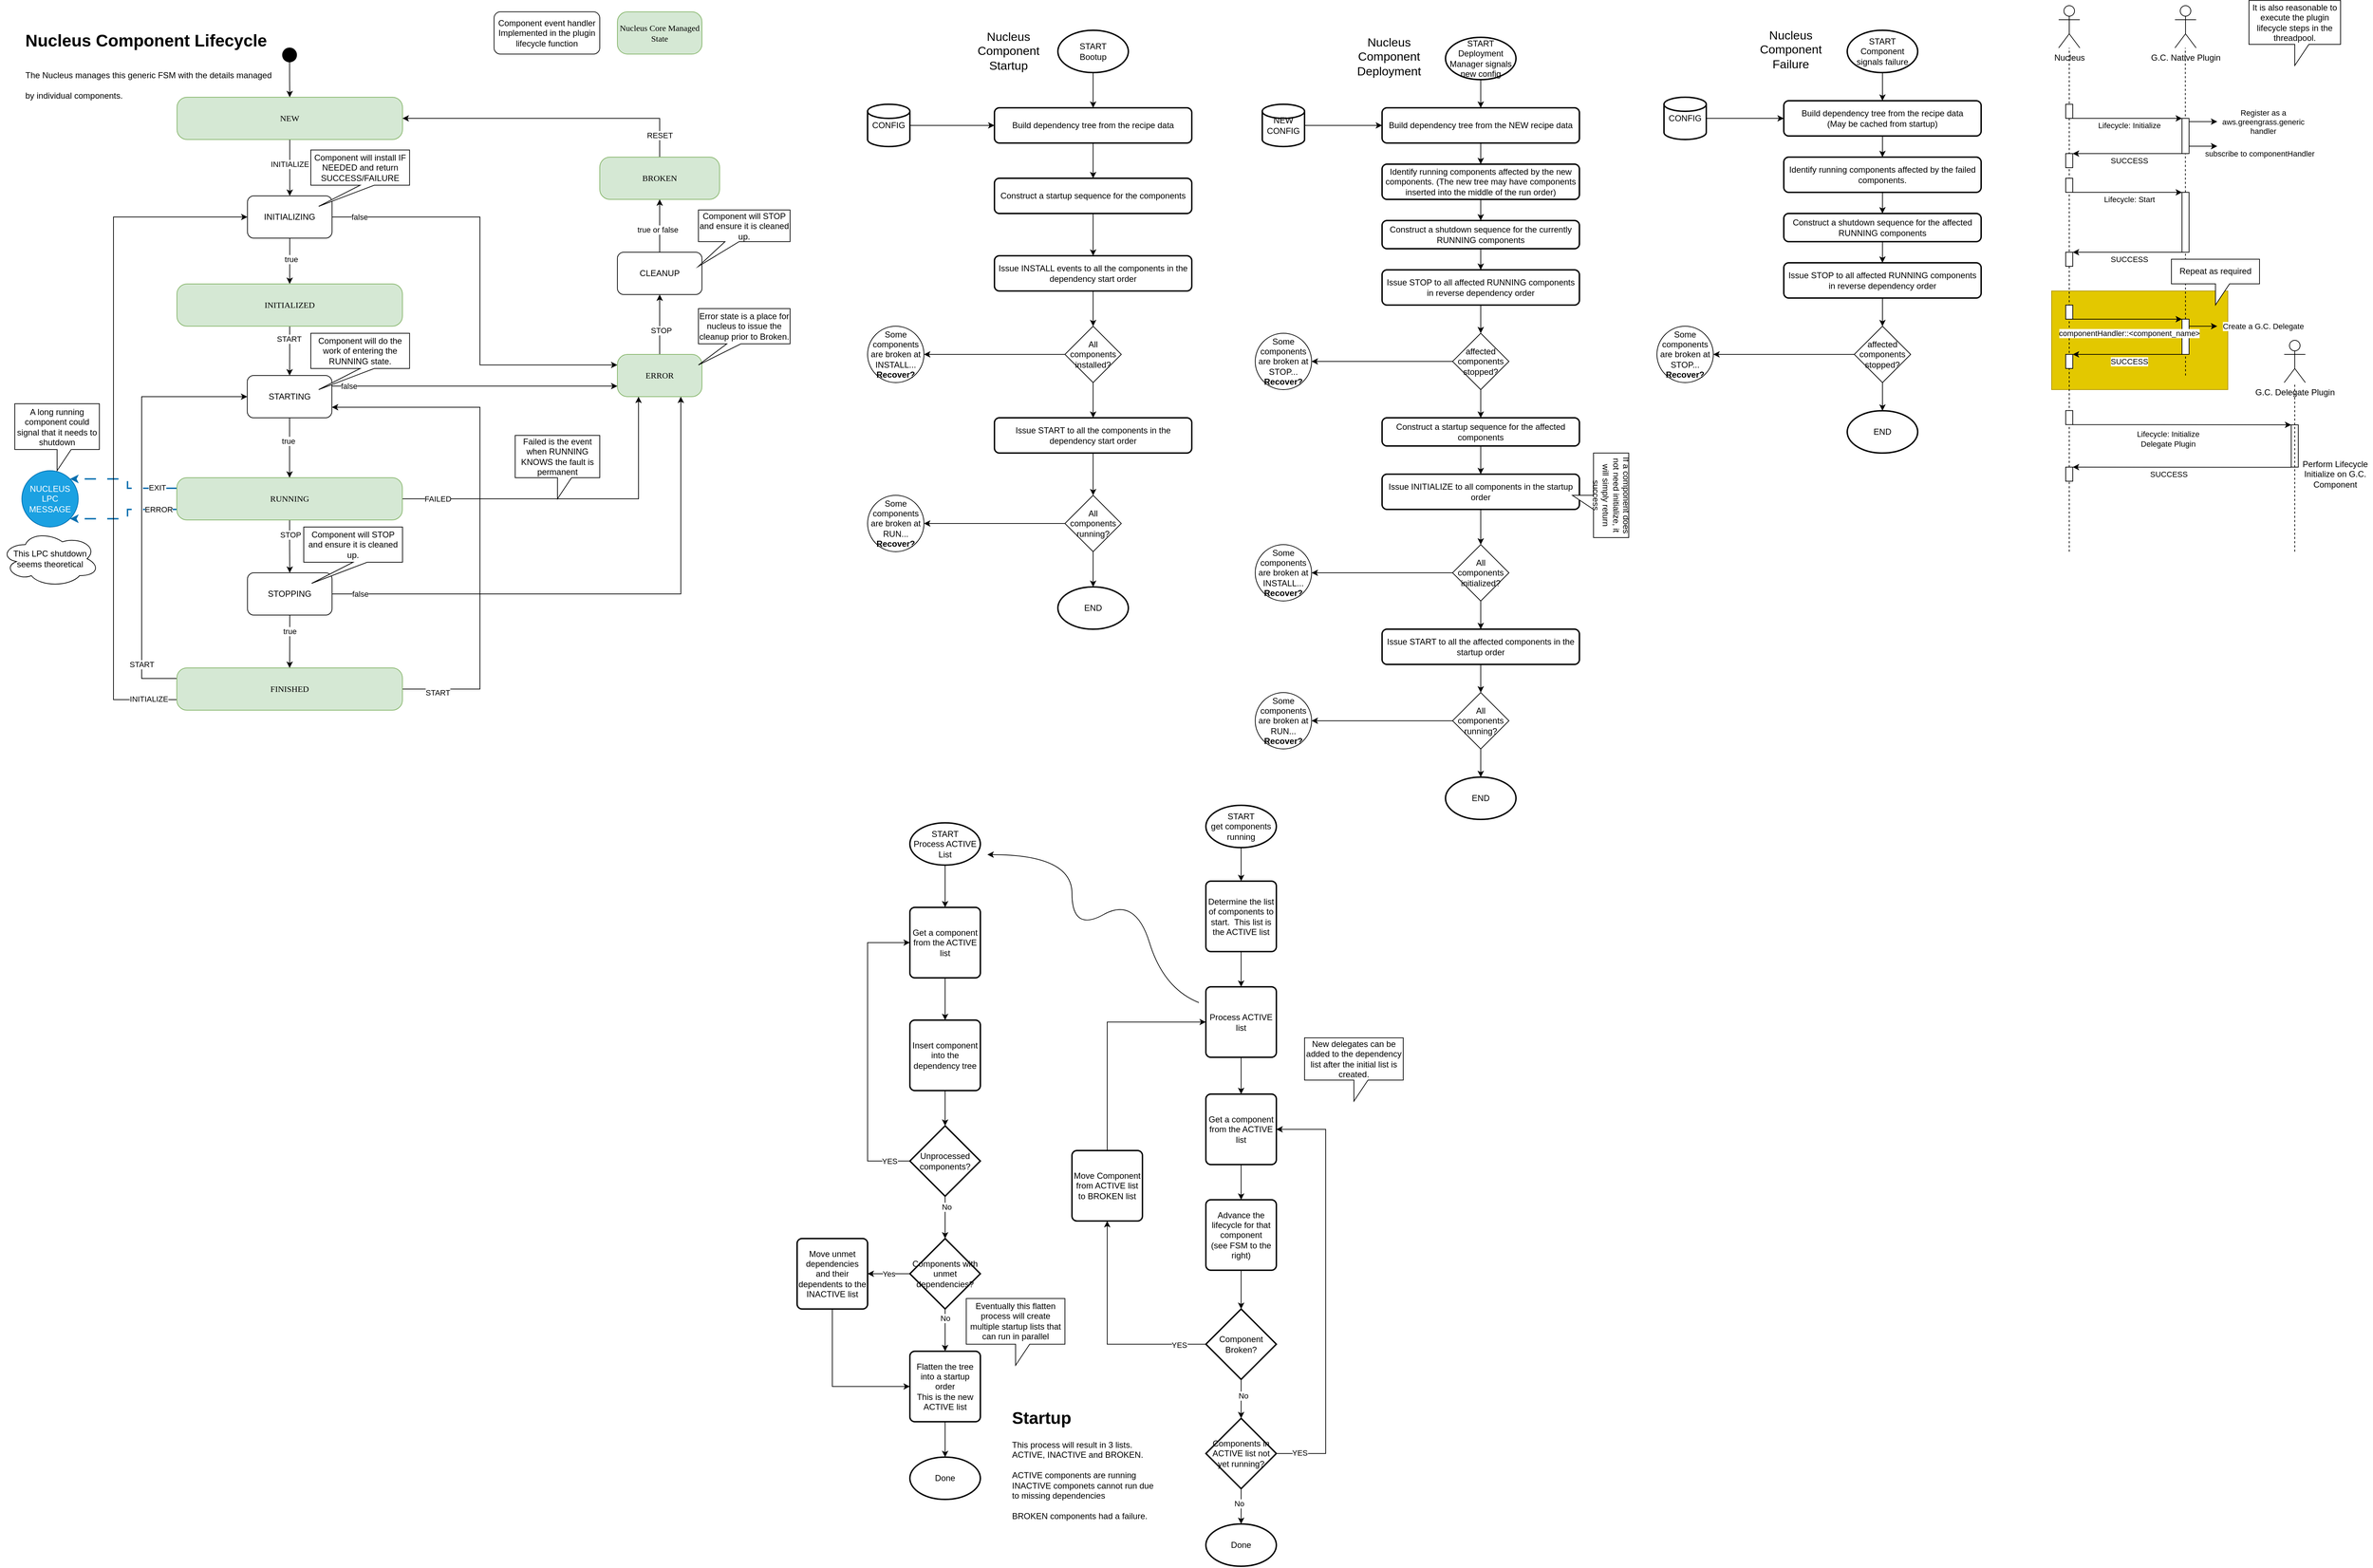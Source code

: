<mxfile version="24.2.5" type="device">
  <diagram name="Page-1" id="wpfdz7qY0o8RLpWgsAYX">
    <mxGraphModel dx="3984" dy="1180" grid="1" gridSize="10" guides="1" tooltips="1" connect="1" arrows="1" fold="1" page="1" pageScale="1" pageWidth="850" pageHeight="1100" math="0" shadow="0">
      <root>
        <mxCell id="0" />
        <mxCell id="1" parent="0" />
        <mxCell id="S7y93g3U63tdlhSzu_0h-112" value="" style="rounded=0;whiteSpace=wrap;html=1;fillColor=#e3c800;fontColor=#000000;strokeColor=#B09500;" parent="1" vertex="1">
          <mxGeometry x="900" y="440" width="250" height="140" as="geometry" />
        </mxCell>
        <mxCell id="Tfv0jEzkhW13DOW_Zck6-34" value="Nucleus Core Managed State" style="rounded=1;whiteSpace=wrap;html=1;arcSize=24;fillColor=#d5e8d4;strokeColor=#82b366;shadow=0;comic=0;labelBackgroundColor=none;fontFamily=Verdana;fontSize=12;align=center;" parent="1" vertex="1">
          <mxGeometry x="-1135" y="43.79" width="120" height="60" as="geometry" />
        </mxCell>
        <mxCell id="Tfv0jEzkhW13DOW_Zck6-39" value="" style="edgeStyle=orthogonalEdgeStyle;rounded=0;orthogonalLoop=1;jettySize=auto;html=1;" parent="1" source="Tfv0jEzkhW13DOW_Zck6-35" target="Tfv0jEzkhW13DOW_Zck6-36" edge="1">
          <mxGeometry relative="1" as="geometry" />
        </mxCell>
        <mxCell id="Tfv0jEzkhW13DOW_Zck6-35" value="START&lt;br&gt;Bootup" style="strokeWidth=2;html=1;shape=mxgraph.flowchart.start_1;whiteSpace=wrap;" parent="1" vertex="1">
          <mxGeometry x="-510" y="70" width="100" height="60" as="geometry" />
        </mxCell>
        <mxCell id="Tfv0jEzkhW13DOW_Zck6-41" value="" style="edgeStyle=orthogonalEdgeStyle;rounded=0;orthogonalLoop=1;jettySize=auto;html=1;" parent="1" source="Tfv0jEzkhW13DOW_Zck6-36" target="Tfv0jEzkhW13DOW_Zck6-40" edge="1">
          <mxGeometry relative="1" as="geometry" />
        </mxCell>
        <mxCell id="Tfv0jEzkhW13DOW_Zck6-36" value="Build dependency tree from the recipe data" style="rounded=1;whiteSpace=wrap;html=1;absoluteArcSize=1;arcSize=14;strokeWidth=2;" parent="1" vertex="1">
          <mxGeometry x="-600" y="180" width="280" height="50" as="geometry" />
        </mxCell>
        <mxCell id="Tfv0jEzkhW13DOW_Zck6-38" value="" style="edgeStyle=orthogonalEdgeStyle;rounded=0;orthogonalLoop=1;jettySize=auto;html=1;" parent="1" source="Tfv0jEzkhW13DOW_Zck6-37" target="Tfv0jEzkhW13DOW_Zck6-36" edge="1">
          <mxGeometry relative="1" as="geometry" />
        </mxCell>
        <mxCell id="Tfv0jEzkhW13DOW_Zck6-37" value="CONFIG" style="strokeWidth=2;html=1;shape=mxgraph.flowchart.database;whiteSpace=wrap;" parent="1" vertex="1">
          <mxGeometry x="-780" y="175" width="60" height="60" as="geometry" />
        </mxCell>
        <mxCell id="Tfv0jEzkhW13DOW_Zck6-43" value="" style="edgeStyle=orthogonalEdgeStyle;rounded=0;orthogonalLoop=1;jettySize=auto;html=1;" parent="1" source="Tfv0jEzkhW13DOW_Zck6-40" target="Tfv0jEzkhW13DOW_Zck6-42" edge="1">
          <mxGeometry relative="1" as="geometry" />
        </mxCell>
        <mxCell id="Tfv0jEzkhW13DOW_Zck6-40" value="Construct a startup sequence for the components" style="rounded=1;whiteSpace=wrap;html=1;absoluteArcSize=1;arcSize=14;strokeWidth=2;" parent="1" vertex="1">
          <mxGeometry x="-600" y="280" width="280" height="50" as="geometry" />
        </mxCell>
        <mxCell id="Tfv0jEzkhW13DOW_Zck6-45" value="" style="edgeStyle=orthogonalEdgeStyle;rounded=0;orthogonalLoop=1;jettySize=auto;html=1;" parent="1" source="Tfv0jEzkhW13DOW_Zck6-42" target="Tfv0jEzkhW13DOW_Zck6-44" edge="1">
          <mxGeometry relative="1" as="geometry" />
        </mxCell>
        <mxCell id="Tfv0jEzkhW13DOW_Zck6-42" value="Issue INSTALL events to all the components in the dependency start order" style="rounded=1;whiteSpace=wrap;html=1;absoluteArcSize=1;arcSize=14;strokeWidth=2;" parent="1" vertex="1">
          <mxGeometry x="-600" y="390" width="280" height="50" as="geometry" />
        </mxCell>
        <mxCell id="Tfv0jEzkhW13DOW_Zck6-47" value="" style="edgeStyle=orthogonalEdgeStyle;rounded=0;orthogonalLoop=1;jettySize=auto;html=1;" parent="1" source="Tfv0jEzkhW13DOW_Zck6-44" target="Tfv0jEzkhW13DOW_Zck6-46" edge="1">
          <mxGeometry relative="1" as="geometry" />
        </mxCell>
        <mxCell id="Tfv0jEzkhW13DOW_Zck6-49" value="" style="edgeStyle=orthogonalEdgeStyle;rounded=0;orthogonalLoop=1;jettySize=auto;html=1;" parent="1" source="Tfv0jEzkhW13DOW_Zck6-44" target="Tfv0jEzkhW13DOW_Zck6-48" edge="1">
          <mxGeometry relative="1" as="geometry" />
        </mxCell>
        <mxCell id="Tfv0jEzkhW13DOW_Zck6-44" value="All components installed?" style="rhombus;whiteSpace=wrap;html=1;" parent="1" vertex="1">
          <mxGeometry x="-500" y="490" width="80" height="80" as="geometry" />
        </mxCell>
        <mxCell id="Tfv0jEzkhW13DOW_Zck6-46" value="Some components are broken at INSTALL...&lt;br&gt;&lt;b&gt;Recover?&lt;/b&gt;" style="ellipse;whiteSpace=wrap;html=1;" parent="1" vertex="1">
          <mxGeometry x="-780" y="490" width="80" height="80" as="geometry" />
        </mxCell>
        <mxCell id="Tfv0jEzkhW13DOW_Zck6-53" value="" style="edgeStyle=orthogonalEdgeStyle;rounded=0;orthogonalLoop=1;jettySize=auto;html=1;" parent="1" source="Tfv0jEzkhW13DOW_Zck6-48" target="Tfv0jEzkhW13DOW_Zck6-50" edge="1">
          <mxGeometry relative="1" as="geometry" />
        </mxCell>
        <mxCell id="Tfv0jEzkhW13DOW_Zck6-48" value="Issue START to all the components in the dependency start order" style="rounded=1;whiteSpace=wrap;html=1;absoluteArcSize=1;arcSize=14;strokeWidth=2;" parent="1" vertex="1">
          <mxGeometry x="-600" y="620" width="280" height="50" as="geometry" />
        </mxCell>
        <mxCell id="Tfv0jEzkhW13DOW_Zck6-52" value="" style="edgeStyle=orthogonalEdgeStyle;rounded=0;orthogonalLoop=1;jettySize=auto;html=1;" parent="1" source="Tfv0jEzkhW13DOW_Zck6-50" target="Tfv0jEzkhW13DOW_Zck6-51" edge="1">
          <mxGeometry relative="1" as="geometry" />
        </mxCell>
        <mxCell id="Tfv0jEzkhW13DOW_Zck6-55" value="" style="edgeStyle=orthogonalEdgeStyle;rounded=0;orthogonalLoop=1;jettySize=auto;html=1;" parent="1" source="Tfv0jEzkhW13DOW_Zck6-50" target="Tfv0jEzkhW13DOW_Zck6-54" edge="1">
          <mxGeometry relative="1" as="geometry" />
        </mxCell>
        <mxCell id="Tfv0jEzkhW13DOW_Zck6-50" value="All components running?" style="rhombus;whiteSpace=wrap;html=1;" parent="1" vertex="1">
          <mxGeometry x="-500" y="730" width="80" height="80" as="geometry" />
        </mxCell>
        <mxCell id="Tfv0jEzkhW13DOW_Zck6-51" value="Some components are broken at RUN...&lt;br&gt;&lt;b&gt;Recover?&lt;/b&gt;" style="ellipse;whiteSpace=wrap;html=1;" parent="1" vertex="1">
          <mxGeometry x="-780" y="730" width="80" height="80" as="geometry" />
        </mxCell>
        <mxCell id="Tfv0jEzkhW13DOW_Zck6-54" value="END" style="strokeWidth=2;html=1;shape=mxgraph.flowchart.start_1;whiteSpace=wrap;" parent="1" vertex="1">
          <mxGeometry x="-510" y="860" width="100" height="60" as="geometry" />
        </mxCell>
        <mxCell id="Tfv0jEzkhW13DOW_Zck6-56" value="Nucleus Component Startup" style="text;html=1;align=center;verticalAlign=middle;whiteSpace=wrap;rounded=0;fontSize=17;" parent="1" vertex="1">
          <mxGeometry x="-610" y="85" width="60" height="30" as="geometry" />
        </mxCell>
        <mxCell id="Tfv0jEzkhW13DOW_Zck6-57" value="" style="edgeStyle=orthogonalEdgeStyle;rounded=0;orthogonalLoop=1;jettySize=auto;html=1;" parent="1" source="Tfv0jEzkhW13DOW_Zck6-58" target="Tfv0jEzkhW13DOW_Zck6-60" edge="1">
          <mxGeometry relative="1" as="geometry" />
        </mxCell>
        <mxCell id="Tfv0jEzkhW13DOW_Zck6-58" value="START&lt;br&gt;Deployment Manager signals new config" style="strokeWidth=2;html=1;shape=mxgraph.flowchart.start_1;whiteSpace=wrap;" parent="1" vertex="1">
          <mxGeometry x="40" y="80" width="100" height="60" as="geometry" />
        </mxCell>
        <mxCell id="Tfv0jEzkhW13DOW_Zck6-59" value="" style="edgeStyle=orthogonalEdgeStyle;rounded=0;orthogonalLoop=1;jettySize=auto;html=1;" parent="1" source="Tfv0jEzkhW13DOW_Zck6-60" target="Tfv0jEzkhW13DOW_Zck6-64" edge="1">
          <mxGeometry relative="1" as="geometry" />
        </mxCell>
        <mxCell id="Tfv0jEzkhW13DOW_Zck6-60" value="Build dependency tree from the NEW recipe data" style="rounded=1;whiteSpace=wrap;html=1;absoluteArcSize=1;arcSize=14;strokeWidth=2;" parent="1" vertex="1">
          <mxGeometry x="-50" y="180" width="280" height="50" as="geometry" />
        </mxCell>
        <mxCell id="Tfv0jEzkhW13DOW_Zck6-61" value="" style="edgeStyle=orthogonalEdgeStyle;rounded=0;orthogonalLoop=1;jettySize=auto;html=1;" parent="1" source="Tfv0jEzkhW13DOW_Zck6-62" target="Tfv0jEzkhW13DOW_Zck6-60" edge="1">
          <mxGeometry relative="1" as="geometry" />
        </mxCell>
        <mxCell id="Tfv0jEzkhW13DOW_Zck6-62" value="NEW CONFIG" style="strokeWidth=2;html=1;shape=mxgraph.flowchart.database;whiteSpace=wrap;" parent="1" vertex="1">
          <mxGeometry x="-220" y="175" width="60" height="60" as="geometry" />
        </mxCell>
        <mxCell id="Tfv0jEzkhW13DOW_Zck6-63" value="" style="edgeStyle=orthogonalEdgeStyle;rounded=0;orthogonalLoop=1;jettySize=auto;html=1;" parent="1" source="Tfv0jEzkhW13DOW_Zck6-64" target="Tfv0jEzkhW13DOW_Zck6-79" edge="1">
          <mxGeometry relative="1" as="geometry" />
        </mxCell>
        <mxCell id="Tfv0jEzkhW13DOW_Zck6-64" value="Identify running components affected by the new components. (The new tree may have components inserted into the middle of the run order)" style="rounded=1;whiteSpace=wrap;html=1;absoluteArcSize=1;arcSize=14;strokeWidth=2;" parent="1" vertex="1">
          <mxGeometry x="-50" y="260" width="280" height="50" as="geometry" />
        </mxCell>
        <mxCell id="Tfv0jEzkhW13DOW_Zck6-65" value="" style="edgeStyle=orthogonalEdgeStyle;rounded=0;orthogonalLoop=1;jettySize=auto;html=1;" parent="1" source="Tfv0jEzkhW13DOW_Zck6-66" target="Tfv0jEzkhW13DOW_Zck6-69" edge="1">
          <mxGeometry relative="1" as="geometry" />
        </mxCell>
        <mxCell id="Tfv0jEzkhW13DOW_Zck6-66" value="Issue STOP to all affected RUNNING components in reverse dependency order" style="rounded=1;whiteSpace=wrap;html=1;absoluteArcSize=1;arcSize=14;strokeWidth=2;" parent="1" vertex="1">
          <mxGeometry x="-50" y="410" width="280" height="50" as="geometry" />
        </mxCell>
        <mxCell id="Tfv0jEzkhW13DOW_Zck6-67" value="" style="edgeStyle=orthogonalEdgeStyle;rounded=0;orthogonalLoop=1;jettySize=auto;html=1;" parent="1" source="Tfv0jEzkhW13DOW_Zck6-69" target="Tfv0jEzkhW13DOW_Zck6-70" edge="1">
          <mxGeometry relative="1" as="geometry" />
        </mxCell>
        <mxCell id="Tfv0jEzkhW13DOW_Zck6-68" value="" style="edgeStyle=orthogonalEdgeStyle;rounded=0;orthogonalLoop=1;jettySize=auto;html=1;entryX=0.5;entryY=0;entryDx=0;entryDy=0;" parent="1" source="Tfv0jEzkhW13DOW_Zck6-69" target="Tfv0jEzkhW13DOW_Zck6-82" edge="1">
          <mxGeometry relative="1" as="geometry" />
        </mxCell>
        <mxCell id="Tfv0jEzkhW13DOW_Zck6-69" value="affected components stopped?" style="rhombus;whiteSpace=wrap;html=1;" parent="1" vertex="1">
          <mxGeometry x="50" y="500" width="80" height="80" as="geometry" />
        </mxCell>
        <mxCell id="Tfv0jEzkhW13DOW_Zck6-70" value="Some components are broken at STOP...&lt;br&gt;&lt;b&gt;Recover?&lt;/b&gt;" style="ellipse;whiteSpace=wrap;html=1;" parent="1" vertex="1">
          <mxGeometry x="-230" y="500" width="80" height="80" as="geometry" />
        </mxCell>
        <mxCell id="Tfv0jEzkhW13DOW_Zck6-71" value="" style="edgeStyle=orthogonalEdgeStyle;rounded=0;orthogonalLoop=1;jettySize=auto;html=1;" parent="1" source="Tfv0jEzkhW13DOW_Zck6-72" target="Tfv0jEzkhW13DOW_Zck6-75" edge="1">
          <mxGeometry relative="1" as="geometry" />
        </mxCell>
        <mxCell id="Tfv0jEzkhW13DOW_Zck6-72" value="Issue INITIALIZE to all components in the startup order" style="rounded=1;whiteSpace=wrap;html=1;absoluteArcSize=1;arcSize=14;strokeWidth=2;" parent="1" vertex="1">
          <mxGeometry x="-50" y="700" width="280" height="50" as="geometry" />
        </mxCell>
        <mxCell id="Tfv0jEzkhW13DOW_Zck6-73" value="" style="edgeStyle=orthogonalEdgeStyle;rounded=0;orthogonalLoop=1;jettySize=auto;html=1;" parent="1" source="Tfv0jEzkhW13DOW_Zck6-75" target="Tfv0jEzkhW13DOW_Zck6-76" edge="1">
          <mxGeometry relative="1" as="geometry" />
        </mxCell>
        <mxCell id="Tfv0jEzkhW13DOW_Zck6-91" value="" style="edgeStyle=orthogonalEdgeStyle;rounded=0;orthogonalLoop=1;jettySize=auto;html=1;" parent="1" source="Tfv0jEzkhW13DOW_Zck6-75" target="Tfv0jEzkhW13DOW_Zck6-85" edge="1">
          <mxGeometry relative="1" as="geometry" />
        </mxCell>
        <mxCell id="Tfv0jEzkhW13DOW_Zck6-75" value="All components initialized?" style="rhombus;whiteSpace=wrap;html=1;" parent="1" vertex="1">
          <mxGeometry x="50" y="800" width="80" height="80" as="geometry" />
        </mxCell>
        <mxCell id="Tfv0jEzkhW13DOW_Zck6-76" value="Some components are broken at INSTALL...&lt;br&gt;&lt;b&gt;Recover?&lt;/b&gt;" style="ellipse;whiteSpace=wrap;html=1;" parent="1" vertex="1">
          <mxGeometry x="-230" y="800" width="80" height="80" as="geometry" />
        </mxCell>
        <mxCell id="Tfv0jEzkhW13DOW_Zck6-78" value="Nucleus Component Deployment" style="text;html=1;align=center;verticalAlign=middle;whiteSpace=wrap;rounded=0;fontSize=17;" parent="1" vertex="1">
          <mxGeometry x="-70" y="95" width="60" height="25" as="geometry" />
        </mxCell>
        <mxCell id="Tfv0jEzkhW13DOW_Zck6-81" style="edgeStyle=orthogonalEdgeStyle;rounded=0;orthogonalLoop=1;jettySize=auto;html=1;entryX=0.5;entryY=0;entryDx=0;entryDy=0;" parent="1" source="Tfv0jEzkhW13DOW_Zck6-79" target="Tfv0jEzkhW13DOW_Zck6-66" edge="1">
          <mxGeometry relative="1" as="geometry" />
        </mxCell>
        <mxCell id="Tfv0jEzkhW13DOW_Zck6-79" value="Construct a shutdown sequence for the currently RUNNING components" style="rounded=1;whiteSpace=wrap;html=1;absoluteArcSize=1;arcSize=14;strokeWidth=2;" parent="1" vertex="1">
          <mxGeometry x="-50" y="340" width="280" height="40" as="geometry" />
        </mxCell>
        <mxCell id="Tfv0jEzkhW13DOW_Zck6-83" value="" style="edgeStyle=orthogonalEdgeStyle;rounded=0;orthogonalLoop=1;jettySize=auto;html=1;" parent="1" source="Tfv0jEzkhW13DOW_Zck6-82" target="Tfv0jEzkhW13DOW_Zck6-72" edge="1">
          <mxGeometry relative="1" as="geometry" />
        </mxCell>
        <mxCell id="Tfv0jEzkhW13DOW_Zck6-82" value="Construct a startup sequence for the affected components" style="rounded=1;whiteSpace=wrap;html=1;absoluteArcSize=1;arcSize=14;strokeWidth=2;" parent="1" vertex="1">
          <mxGeometry x="-50" y="620" width="280" height="40" as="geometry" />
        </mxCell>
        <mxCell id="Tfv0jEzkhW13DOW_Zck6-84" value="" style="edgeStyle=orthogonalEdgeStyle;rounded=0;orthogonalLoop=1;jettySize=auto;html=1;" parent="1" source="Tfv0jEzkhW13DOW_Zck6-85" target="Tfv0jEzkhW13DOW_Zck6-88" edge="1">
          <mxGeometry relative="1" as="geometry" />
        </mxCell>
        <mxCell id="Tfv0jEzkhW13DOW_Zck6-85" value="Issue START to all the affected components in the startup order" style="rounded=1;whiteSpace=wrap;html=1;absoluteArcSize=1;arcSize=14;strokeWidth=2;" parent="1" vertex="1">
          <mxGeometry x="-50" y="920" width="280" height="50" as="geometry" />
        </mxCell>
        <mxCell id="Tfv0jEzkhW13DOW_Zck6-86" value="" style="edgeStyle=orthogonalEdgeStyle;rounded=0;orthogonalLoop=1;jettySize=auto;html=1;" parent="1" source="Tfv0jEzkhW13DOW_Zck6-88" target="Tfv0jEzkhW13DOW_Zck6-89" edge="1">
          <mxGeometry relative="1" as="geometry" />
        </mxCell>
        <mxCell id="Tfv0jEzkhW13DOW_Zck6-87" value="" style="edgeStyle=orthogonalEdgeStyle;rounded=0;orthogonalLoop=1;jettySize=auto;html=1;" parent="1" source="Tfv0jEzkhW13DOW_Zck6-88" target="Tfv0jEzkhW13DOW_Zck6-90" edge="1">
          <mxGeometry relative="1" as="geometry" />
        </mxCell>
        <mxCell id="Tfv0jEzkhW13DOW_Zck6-88" value="All components running?" style="rhombus;whiteSpace=wrap;html=1;" parent="1" vertex="1">
          <mxGeometry x="50" y="1010" width="80" height="80" as="geometry" />
        </mxCell>
        <mxCell id="Tfv0jEzkhW13DOW_Zck6-89" value="Some components are broken at RUN...&lt;br&gt;&lt;b&gt;Recover?&lt;/b&gt;" style="ellipse;whiteSpace=wrap;html=1;" parent="1" vertex="1">
          <mxGeometry x="-230" y="1010" width="80" height="80" as="geometry" />
        </mxCell>
        <mxCell id="Tfv0jEzkhW13DOW_Zck6-90" value="END" style="strokeWidth=2;html=1;shape=mxgraph.flowchart.start_1;whiteSpace=wrap;" parent="1" vertex="1">
          <mxGeometry x="40" y="1130" width="100" height="60" as="geometry" />
        </mxCell>
        <mxCell id="Tfv0jEzkhW13DOW_Zck6-96" value="&lt;h1&gt;&lt;span style=&quot;background-color: initial;&quot;&gt;Nucleus Component Lifecycle&lt;/span&gt;&lt;/h1&gt;&lt;h1&gt;&lt;span style=&quot;background-color: initial; font-size: 12px; font-weight: normal;&quot;&gt;The Nucleus manages this generic FSM with the details managed by individual components.&lt;/span&gt;&lt;br&gt;&lt;/h1&gt;" style="text;html=1;spacing=5;spacingTop=-20;whiteSpace=wrap;overflow=hidden;rounded=0;" parent="1" vertex="1">
          <mxGeometry x="-1980" y="64.86" width="370" height="150" as="geometry" />
        </mxCell>
        <mxCell id="Tfv0jEzkhW13DOW_Zck6-97" value="" style="edgeStyle=orthogonalEdgeStyle;rounded=0;orthogonalLoop=1;jettySize=auto;html=1;" parent="1" source="Tfv0jEzkhW13DOW_Zck6-98" target="Tfv0jEzkhW13DOW_Zck6-100" edge="1">
          <mxGeometry relative="1" as="geometry" />
        </mxCell>
        <mxCell id="Tfv0jEzkhW13DOW_Zck6-98" value="START&lt;br&gt;Component signals failure" style="strokeWidth=2;html=1;shape=mxgraph.flowchart.start_1;whiteSpace=wrap;" parent="1" vertex="1">
          <mxGeometry x="610" y="70" width="100" height="60" as="geometry" />
        </mxCell>
        <mxCell id="Tfv0jEzkhW13DOW_Zck6-99" value="" style="edgeStyle=orthogonalEdgeStyle;rounded=0;orthogonalLoop=1;jettySize=auto;html=1;" parent="1" source="Tfv0jEzkhW13DOW_Zck6-100" target="Tfv0jEzkhW13DOW_Zck6-104" edge="1">
          <mxGeometry relative="1" as="geometry" />
        </mxCell>
        <mxCell id="Tfv0jEzkhW13DOW_Zck6-100" value="Build dependency tree from the recipe data&lt;br&gt;(May be cached from startup)" style="rounded=1;whiteSpace=wrap;html=1;absoluteArcSize=1;arcSize=14;strokeWidth=2;" parent="1" vertex="1">
          <mxGeometry x="520" y="170" width="280" height="50" as="geometry" />
        </mxCell>
        <mxCell id="Tfv0jEzkhW13DOW_Zck6-101" value="" style="edgeStyle=orthogonalEdgeStyle;rounded=0;orthogonalLoop=1;jettySize=auto;html=1;" parent="1" source="Tfv0jEzkhW13DOW_Zck6-102" target="Tfv0jEzkhW13DOW_Zck6-100" edge="1">
          <mxGeometry relative="1" as="geometry" />
        </mxCell>
        <mxCell id="Tfv0jEzkhW13DOW_Zck6-102" value="CONFIG" style="strokeWidth=2;html=1;shape=mxgraph.flowchart.database;whiteSpace=wrap;" parent="1" vertex="1">
          <mxGeometry x="350" y="165" width="60" height="60" as="geometry" />
        </mxCell>
        <mxCell id="Tfv0jEzkhW13DOW_Zck6-103" value="" style="edgeStyle=orthogonalEdgeStyle;rounded=0;orthogonalLoop=1;jettySize=auto;html=1;" parent="1" source="Tfv0jEzkhW13DOW_Zck6-104" target="Tfv0jEzkhW13DOW_Zck6-112" edge="1">
          <mxGeometry relative="1" as="geometry" />
        </mxCell>
        <mxCell id="Tfv0jEzkhW13DOW_Zck6-104" value="Identify running components affected by the failed components." style="rounded=1;whiteSpace=wrap;html=1;absoluteArcSize=1;arcSize=14;strokeWidth=2;" parent="1" vertex="1">
          <mxGeometry x="520" y="250" width="280" height="50" as="geometry" />
        </mxCell>
        <mxCell id="Tfv0jEzkhW13DOW_Zck6-105" value="" style="edgeStyle=orthogonalEdgeStyle;rounded=0;orthogonalLoop=1;jettySize=auto;html=1;" parent="1" source="Tfv0jEzkhW13DOW_Zck6-106" target="Tfv0jEzkhW13DOW_Zck6-108" edge="1">
          <mxGeometry relative="1" as="geometry" />
        </mxCell>
        <mxCell id="Tfv0jEzkhW13DOW_Zck6-106" value="Issue STOP to all affected RUNNING components in reverse dependency order" style="rounded=1;whiteSpace=wrap;html=1;absoluteArcSize=1;arcSize=14;strokeWidth=2;" parent="1" vertex="1">
          <mxGeometry x="520" y="400" width="280" height="50" as="geometry" />
        </mxCell>
        <mxCell id="Tfv0jEzkhW13DOW_Zck6-107" value="" style="edgeStyle=orthogonalEdgeStyle;rounded=0;orthogonalLoop=1;jettySize=auto;html=1;" parent="1" source="Tfv0jEzkhW13DOW_Zck6-108" target="Tfv0jEzkhW13DOW_Zck6-109" edge="1">
          <mxGeometry relative="1" as="geometry" />
        </mxCell>
        <mxCell id="Tfv0jEzkhW13DOW_Zck6-114" value="" style="edgeStyle=orthogonalEdgeStyle;rounded=0;orthogonalLoop=1;jettySize=auto;html=1;" parent="1" source="Tfv0jEzkhW13DOW_Zck6-108" target="Tfv0jEzkhW13DOW_Zck6-113" edge="1">
          <mxGeometry relative="1" as="geometry" />
        </mxCell>
        <mxCell id="Tfv0jEzkhW13DOW_Zck6-108" value="affected components stopped?" style="rhombus;whiteSpace=wrap;html=1;" parent="1" vertex="1">
          <mxGeometry x="620" y="490" width="80" height="80" as="geometry" />
        </mxCell>
        <mxCell id="Tfv0jEzkhW13DOW_Zck6-109" value="Some components are broken at STOP...&lt;br&gt;&lt;b&gt;Recover?&lt;/b&gt;" style="ellipse;whiteSpace=wrap;html=1;" parent="1" vertex="1">
          <mxGeometry x="340" y="490" width="80" height="80" as="geometry" />
        </mxCell>
        <mxCell id="Tfv0jEzkhW13DOW_Zck6-110" value="Nucleus Component Failure" style="text;html=1;align=center;verticalAlign=middle;whiteSpace=wrap;rounded=0;fontSize=17;" parent="1" vertex="1">
          <mxGeometry x="500" y="85" width="60" height="25" as="geometry" />
        </mxCell>
        <mxCell id="Tfv0jEzkhW13DOW_Zck6-111" style="edgeStyle=orthogonalEdgeStyle;rounded=0;orthogonalLoop=1;jettySize=auto;html=1;entryX=0.5;entryY=0;entryDx=0;entryDy=0;" parent="1" source="Tfv0jEzkhW13DOW_Zck6-112" target="Tfv0jEzkhW13DOW_Zck6-106" edge="1">
          <mxGeometry relative="1" as="geometry" />
        </mxCell>
        <mxCell id="Tfv0jEzkhW13DOW_Zck6-112" value="Construct a shutdown sequence for the affected RUNNING components" style="rounded=1;whiteSpace=wrap;html=1;absoluteArcSize=1;arcSize=14;strokeWidth=2;" parent="1" vertex="1">
          <mxGeometry x="520" y="330" width="280" height="40" as="geometry" />
        </mxCell>
        <mxCell id="Tfv0jEzkhW13DOW_Zck6-113" value="END" style="strokeWidth=2;html=1;shape=mxgraph.flowchart.start_1;whiteSpace=wrap;" parent="1" vertex="1">
          <mxGeometry x="610" y="610" width="100" height="60" as="geometry" />
        </mxCell>
        <mxCell id="Tfv0jEzkhW13DOW_Zck6-125" value="Failed is the event when RUNNING KNOWS the fault is permanent" style="shape=callout;whiteSpace=wrap;html=1;perimeter=calloutPerimeter;" parent="1" vertex="1">
          <mxGeometry x="-1280" y="645" width="120" height="90" as="geometry" />
        </mxCell>
        <mxCell id="Tfv0jEzkhW13DOW_Zck6-126" value="If a component does not need initialize, it will simply return success" style="shape=callout;whiteSpace=wrap;html=1;perimeter=calloutPerimeter;rotation=90;" parent="1" vertex="1">
          <mxGeometry x="200" y="690" width="120" height="80" as="geometry" />
        </mxCell>
        <mxCell id="U4yJ3ysOH2xJj1IwHyTE-1" value="" style="edgeStyle=orthogonalEdgeStyle;rounded=0;orthogonalLoop=1;jettySize=auto;html=1;entryX=0.5;entryY=0;entryDx=0;entryDy=0;" parent="1" source="U4yJ3ysOH2xJj1IwHyTE-7" target="U4yJ3ysOH2xJj1IwHyTE-48" edge="1">
          <mxGeometry relative="1" as="geometry">
            <mxPoint x="-1599.86" y="845" as="targetPoint" />
          </mxGeometry>
        </mxCell>
        <mxCell id="U4yJ3ysOH2xJj1IwHyTE-2" value="STOP" style="edgeLabel;html=1;align=center;verticalAlign=middle;resizable=0;points=[];" parent="U4yJ3ysOH2xJj1IwHyTE-1" vertex="1" connectable="0">
          <mxGeometry x="-0.455" y="1" relative="1" as="geometry">
            <mxPoint as="offset" />
          </mxGeometry>
        </mxCell>
        <mxCell id="U4yJ3ysOH2xJj1IwHyTE-3" style="edgeStyle=orthogonalEdgeStyle;rounded=0;orthogonalLoop=1;jettySize=auto;html=1;entryX=1;entryY=1;entryDx=0;entryDy=0;exitX=0;exitY=0.75;exitDx=0;exitDy=0;dashed=1;dashPattern=8 8;strokeWidth=2;fillColor=#1ba1e2;strokeColor=#006EAF;" parent="1" source="U4yJ3ysOH2xJj1IwHyTE-7" target="S7y93g3U63tdlhSzu_0h-5" edge="1">
          <mxGeometry relative="1" as="geometry">
            <mxPoint x="-1300" y="810" as="targetPoint" />
          </mxGeometry>
        </mxCell>
        <mxCell id="U4yJ3ysOH2xJj1IwHyTE-4" value="FAILED" style="edgeLabel;html=1;align=center;verticalAlign=middle;resizable=0;points=[];" parent="U4yJ3ysOH2xJj1IwHyTE-3" vertex="1" connectable="0">
          <mxGeometry x="-0.919" y="1" relative="1" as="geometry">
            <mxPoint x="25" y="-4" as="offset" />
          </mxGeometry>
        </mxCell>
        <mxCell id="S7y93g3U63tdlhSzu_0h-12" value="ERROR" style="edgeLabel;html=1;align=center;verticalAlign=middle;resizable=0;points=[];" parent="U4yJ3ysOH2xJj1IwHyTE-3" vertex="1" connectable="0">
          <mxGeometry x="-0.677" relative="1" as="geometry">
            <mxPoint as="offset" />
          </mxGeometry>
        </mxCell>
        <mxCell id="U4yJ3ysOH2xJj1IwHyTE-5" style="edgeStyle=elbowEdgeStyle;rounded=0;orthogonalLoop=1;jettySize=auto;html=1;exitX=0;exitY=0.25;exitDx=0;exitDy=0;entryX=0;entryY=0.5;entryDx=0;entryDy=0;" parent="1" source="U4yJ3ysOH2xJj1IwHyTE-21" target="U4yJ3ysOH2xJj1IwHyTE-47" edge="1">
          <mxGeometry relative="1" as="geometry">
            <mxPoint x="-1440.14" y="715" as="sourcePoint" />
            <mxPoint x="-1660" y="570" as="targetPoint" />
            <Array as="points">
              <mxPoint x="-1810" y="675" />
            </Array>
          </mxGeometry>
        </mxCell>
        <mxCell id="U4yJ3ysOH2xJj1IwHyTE-6" value="START" style="edgeLabel;html=1;align=center;verticalAlign=middle;resizable=0;points=[];" parent="U4yJ3ysOH2xJj1IwHyTE-5" vertex="1" connectable="0">
          <mxGeometry x="-0.68" y="-1" relative="1" as="geometry">
            <mxPoint x="-1" y="26" as="offset" />
          </mxGeometry>
        </mxCell>
        <mxCell id="S7y93g3U63tdlhSzu_0h-6" style="edgeStyle=orthogonalEdgeStyle;rounded=0;orthogonalLoop=1;jettySize=auto;html=1;entryX=1;entryY=0;entryDx=0;entryDy=0;exitX=0;exitY=0.25;exitDx=0;exitDy=0;dashed=1;dashPattern=8 8;strokeWidth=2;fillColor=#1ba1e2;strokeColor=#006EAF;" parent="1" source="U4yJ3ysOH2xJj1IwHyTE-7" target="S7y93g3U63tdlhSzu_0h-5" edge="1">
          <mxGeometry relative="1" as="geometry" />
        </mxCell>
        <mxCell id="S7y93g3U63tdlhSzu_0h-9" value="EXIT" style="edgeLabel;html=1;align=center;verticalAlign=middle;resizable=0;points=[];" parent="S7y93g3U63tdlhSzu_0h-6" vertex="1" connectable="0">
          <mxGeometry x="-0.655" y="-1" relative="1" as="geometry">
            <mxPoint as="offset" />
          </mxGeometry>
        </mxCell>
        <mxCell id="S7y93g3U63tdlhSzu_0h-10" style="edgeStyle=orthogonalEdgeStyle;rounded=0;orthogonalLoop=1;jettySize=auto;html=1;exitX=1;exitY=0.5;exitDx=0;exitDy=0;entryX=0.25;entryY=1;entryDx=0;entryDy=0;" parent="1" source="U4yJ3ysOH2xJj1IwHyTE-7" target="S7y93g3U63tdlhSzu_0h-23" edge="1">
          <mxGeometry relative="1" as="geometry">
            <mxPoint x="-1440" y="720" as="sourcePoint" />
          </mxGeometry>
        </mxCell>
        <mxCell id="S7y93g3U63tdlhSzu_0h-11" value="FAILED" style="edgeLabel;html=1;align=center;verticalAlign=middle;resizable=0;points=[];" parent="S7y93g3U63tdlhSzu_0h-10" vertex="1" connectable="0">
          <mxGeometry x="-0.658" y="-2" relative="1" as="geometry">
            <mxPoint x="-32" y="-2" as="offset" />
          </mxGeometry>
        </mxCell>
        <mxCell id="U4yJ3ysOH2xJj1IwHyTE-7" value="RUNNING" style="rounded=1;whiteSpace=wrap;html=1;arcSize=24;fillColor=#d5e8d4;strokeColor=#82b366;shadow=0;comic=0;labelBackgroundColor=none;fontFamily=Verdana;fontSize=12;align=center;verticalAlign=middle;" parent="1" vertex="1">
          <mxGeometry x="-1760.14" y="705" width="320" height="60" as="geometry" />
        </mxCell>
        <mxCell id="U4yJ3ysOH2xJj1IwHyTE-8" style="edgeStyle=orthogonalEdgeStyle;rounded=0;orthogonalLoop=1;jettySize=auto;html=1;entryX=0.5;entryY=0;entryDx=0;entryDy=0;" parent="1" source="U4yJ3ysOH2xJj1IwHyTE-10" target="U4yJ3ysOH2xJj1IwHyTE-46" edge="1">
          <mxGeometry relative="1" as="geometry">
            <mxPoint x="-1599.86" y="305" as="targetPoint" />
          </mxGeometry>
        </mxCell>
        <mxCell id="U4yJ3ysOH2xJj1IwHyTE-9" value="INITIALIZE" style="edgeLabel;html=1;align=center;verticalAlign=middle;resizable=0;points=[];" parent="U4yJ3ysOH2xJj1IwHyTE-8" vertex="1" connectable="0">
          <mxGeometry x="-0.073" y="2" relative="1" as="geometry">
            <mxPoint x="-2" y="-2" as="offset" />
          </mxGeometry>
        </mxCell>
        <mxCell id="U4yJ3ysOH2xJj1IwHyTE-10" value="NEW" style="rounded=1;whiteSpace=wrap;html=1;arcSize=24;fillColor=#d5e8d4;strokeColor=#82b366;shadow=0;comic=0;labelBackgroundColor=none;fontFamily=Verdana;fontSize=12;align=center;" parent="1" vertex="1">
          <mxGeometry x="-1759.86" y="165" width="320" height="60" as="geometry" />
        </mxCell>
        <mxCell id="U4yJ3ysOH2xJj1IwHyTE-11" value="" style="edgeStyle=orthogonalEdgeStyle;rounded=0;orthogonalLoop=1;jettySize=auto;html=1;" parent="1" source="U4yJ3ysOH2xJj1IwHyTE-13" target="U4yJ3ysOH2xJj1IwHyTE-47" edge="1">
          <mxGeometry relative="1" as="geometry" />
        </mxCell>
        <mxCell id="U4yJ3ysOH2xJj1IwHyTE-12" value="START" style="edgeLabel;html=1;align=center;verticalAlign=middle;resizable=0;points=[];" parent="U4yJ3ysOH2xJj1IwHyTE-11" vertex="1" connectable="0">
          <mxGeometry x="-0.491" y="-1" relative="1" as="geometry">
            <mxPoint as="offset" />
          </mxGeometry>
        </mxCell>
        <mxCell id="U4yJ3ysOH2xJj1IwHyTE-13" value="INITIALIZED" style="rounded=1;whiteSpace=wrap;html=1;arcSize=24;fillColor=#d5e8d4;strokeColor=#82b366;shadow=0;comic=0;labelBackgroundColor=none;fontFamily=Verdana;fontSize=12;align=center;" parent="1" vertex="1">
          <mxGeometry x="-1760" y="430" width="320" height="60" as="geometry" />
        </mxCell>
        <mxCell id="U4yJ3ysOH2xJj1IwHyTE-14" style="edgeStyle=orthogonalEdgeStyle;rounded=0;orthogonalLoop=1;jettySize=auto;html=1;entryX=1;entryY=0.5;entryDx=0;entryDy=0;exitX=0.5;exitY=0;exitDx=0;exitDy=0;" parent="1" source="U4yJ3ysOH2xJj1IwHyTE-16" target="U4yJ3ysOH2xJj1IwHyTE-10" edge="1">
          <mxGeometry relative="1" as="geometry">
            <Array as="points">
              <mxPoint x="-1075" y="195" />
            </Array>
          </mxGeometry>
        </mxCell>
        <mxCell id="U4yJ3ysOH2xJj1IwHyTE-15" value="RESET" style="edgeLabel;html=1;align=center;verticalAlign=middle;resizable=0;points=[];" parent="U4yJ3ysOH2xJj1IwHyTE-14" vertex="1" connectable="0">
          <mxGeometry x="-0.853" y="-2" relative="1" as="geometry">
            <mxPoint x="-2" as="offset" />
          </mxGeometry>
        </mxCell>
        <mxCell id="U4yJ3ysOH2xJj1IwHyTE-16" value="BROKEN" style="rounded=1;whiteSpace=wrap;html=1;arcSize=24;fillColor=#d5e8d4;strokeColor=#82b366;shadow=0;comic=0;labelBackgroundColor=none;fontFamily=Verdana;fontSize=12;align=center;" parent="1" vertex="1">
          <mxGeometry x="-1160" y="250" width="170" height="60" as="geometry" />
        </mxCell>
        <mxCell id="U4yJ3ysOH2xJj1IwHyTE-17" style="edgeStyle=elbowEdgeStyle;rounded=0;orthogonalLoop=1;jettySize=auto;html=1;entryX=1;entryY=0.75;entryDx=0;entryDy=0;" parent="1" source="U4yJ3ysOH2xJj1IwHyTE-21" target="U4yJ3ysOH2xJj1IwHyTE-47" edge="1">
          <mxGeometry relative="1" as="geometry">
            <Array as="points">
              <mxPoint x="-1330" y="800" />
            </Array>
            <mxPoint x="-1540" y="575" as="targetPoint" />
          </mxGeometry>
        </mxCell>
        <mxCell id="U4yJ3ysOH2xJj1IwHyTE-18" value="START" style="edgeLabel;html=1;align=center;verticalAlign=middle;resizable=0;points=[];" parent="U4yJ3ysOH2xJj1IwHyTE-17" vertex="1" connectable="0">
          <mxGeometry x="-0.492" y="-2" relative="1" as="geometry">
            <mxPoint x="-62" y="78" as="offset" />
          </mxGeometry>
        </mxCell>
        <mxCell id="U4yJ3ysOH2xJj1IwHyTE-19" style="edgeStyle=elbowEdgeStyle;rounded=0;orthogonalLoop=1;jettySize=auto;html=1;entryX=0;entryY=0.5;entryDx=0;entryDy=0;exitX=0;exitY=0.75;exitDx=0;exitDy=0;" parent="1" source="U4yJ3ysOH2xJj1IwHyTE-21" target="U4yJ3ysOH2xJj1IwHyTE-46" edge="1">
          <mxGeometry relative="1" as="geometry">
            <mxPoint x="-1829.99" y="975" as="sourcePoint" />
            <mxPoint x="-1649.86" y="335" as="targetPoint" />
            <Array as="points">
              <mxPoint x="-1850" y="665" />
            </Array>
          </mxGeometry>
        </mxCell>
        <mxCell id="U4yJ3ysOH2xJj1IwHyTE-20" value="INITIALIZE" style="edgeLabel;html=1;align=center;verticalAlign=middle;resizable=0;points=[];" parent="U4yJ3ysOH2xJj1IwHyTE-19" vertex="1" connectable="0">
          <mxGeometry x="-0.702" y="-2" relative="1" as="geometry">
            <mxPoint x="48" y="53" as="offset" />
          </mxGeometry>
        </mxCell>
        <mxCell id="U4yJ3ysOH2xJj1IwHyTE-21" value="FINISHED" style="rounded=1;whiteSpace=wrap;html=1;arcSize=24;fillColor=#d5e8d4;strokeColor=#82b366;shadow=0;comic=0;labelBackgroundColor=none;fontFamily=Verdana;fontSize=12;align=center;" parent="1" vertex="1">
          <mxGeometry x="-1760.14" y="975" width="320.14" height="60" as="geometry" />
        </mxCell>
        <mxCell id="U4yJ3ysOH2xJj1IwHyTE-22" style="edgeStyle=elbowEdgeStyle;rounded=0;orthogonalLoop=1;jettySize=auto;html=1;entryX=0;entryY=0.25;entryDx=0;entryDy=0;exitX=1;exitY=0.5;exitDx=0;exitDy=0;" parent="1" source="U4yJ3ysOH2xJj1IwHyTE-46" target="S7y93g3U63tdlhSzu_0h-23" edge="1">
          <mxGeometry relative="1" as="geometry">
            <mxPoint x="-1549.86" y="335" as="sourcePoint" />
            <Array as="points">
              <mxPoint x="-1330" y="400" />
            </Array>
          </mxGeometry>
        </mxCell>
        <mxCell id="U4yJ3ysOH2xJj1IwHyTE-23" value="false" style="edgeLabel;html=1;align=center;verticalAlign=middle;resizable=0;points=[];" parent="U4yJ3ysOH2xJj1IwHyTE-22" vertex="1" connectable="0">
          <mxGeometry x="-0.85" y="2" relative="1" as="geometry">
            <mxPoint x="-7" y="2" as="offset" />
          </mxGeometry>
        </mxCell>
        <mxCell id="U4yJ3ysOH2xJj1IwHyTE-24" style="edgeStyle=orthogonalEdgeStyle;rounded=0;orthogonalLoop=1;jettySize=auto;html=1;exitX=0.5;exitY=1;exitDx=0;exitDy=0;" parent="1" source="U4yJ3ysOH2xJj1IwHyTE-46" target="U4yJ3ysOH2xJj1IwHyTE-13" edge="1">
          <mxGeometry relative="1" as="geometry">
            <mxPoint x="-1599.92" y="365" as="sourcePoint" />
          </mxGeometry>
        </mxCell>
        <mxCell id="U4yJ3ysOH2xJj1IwHyTE-25" value="true" style="edgeLabel;html=1;align=center;verticalAlign=middle;resizable=0;points=[];" parent="U4yJ3ysOH2xJj1IwHyTE-24" vertex="1" connectable="0">
          <mxGeometry x="-0.074" y="2" relative="1" as="geometry">
            <mxPoint as="offset" />
          </mxGeometry>
        </mxCell>
        <mxCell id="U4yJ3ysOH2xJj1IwHyTE-27" style="edgeStyle=orthogonalEdgeStyle;rounded=0;orthogonalLoop=1;jettySize=auto;html=1;entryX=0.5;entryY=0;entryDx=0;entryDy=0;exitX=0.5;exitY=1;exitDx=0;exitDy=0;" parent="1" source="U4yJ3ysOH2xJj1IwHyTE-47" target="U4yJ3ysOH2xJj1IwHyTE-7" edge="1">
          <mxGeometry relative="1" as="geometry">
            <mxPoint x="-1600" y="635" as="sourcePoint" />
          </mxGeometry>
        </mxCell>
        <mxCell id="U4yJ3ysOH2xJj1IwHyTE-28" value="true" style="edgeLabel;html=1;align=center;verticalAlign=middle;resizable=0;points=[];" parent="U4yJ3ysOH2xJj1IwHyTE-27" vertex="1" connectable="0">
          <mxGeometry x="-0.23" y="-2" relative="1" as="geometry">
            <mxPoint as="offset" />
          </mxGeometry>
        </mxCell>
        <mxCell id="U4yJ3ysOH2xJj1IwHyTE-32" value="" style="edgeStyle=orthogonalEdgeStyle;rounded=0;orthogonalLoop=1;jettySize=auto;html=1;exitX=0.5;exitY=1;exitDx=0;exitDy=0;" parent="1" source="U4yJ3ysOH2xJj1IwHyTE-48" target="U4yJ3ysOH2xJj1IwHyTE-21" edge="1">
          <mxGeometry relative="1" as="geometry">
            <mxPoint x="-1599.92" y="905" as="sourcePoint" />
          </mxGeometry>
        </mxCell>
        <mxCell id="U4yJ3ysOH2xJj1IwHyTE-33" value="true" style="edgeLabel;html=1;align=center;verticalAlign=middle;resizable=0;points=[];" parent="U4yJ3ysOH2xJj1IwHyTE-32" vertex="1" connectable="0">
          <mxGeometry x="-0.001" y="-1" relative="1" as="geometry">
            <mxPoint x="1" y="-15" as="offset" />
          </mxGeometry>
        </mxCell>
        <mxCell id="U4yJ3ysOH2xJj1IwHyTE-34" style="edgeStyle=orthogonalEdgeStyle;rounded=0;orthogonalLoop=1;jettySize=auto;html=1;entryX=0.75;entryY=1;entryDx=0;entryDy=0;exitX=1;exitY=0.5;exitDx=0;exitDy=0;" parent="1" source="U4yJ3ysOH2xJj1IwHyTE-48" target="S7y93g3U63tdlhSzu_0h-23" edge="1">
          <mxGeometry relative="1" as="geometry">
            <mxPoint x="-1549.86" y="875" as="sourcePoint" />
          </mxGeometry>
        </mxCell>
        <mxCell id="U4yJ3ysOH2xJj1IwHyTE-35" value="false" style="edgeLabel;html=1;align=center;verticalAlign=middle;resizable=0;points=[];" parent="U4yJ3ysOH2xJj1IwHyTE-34" vertex="1" connectable="0">
          <mxGeometry x="-0.871" relative="1" as="geometry">
            <mxPoint x="-10" as="offset" />
          </mxGeometry>
        </mxCell>
        <mxCell id="U4yJ3ysOH2xJj1IwHyTE-39" value="" style="edgeStyle=orthogonalEdgeStyle;rounded=0;orthogonalLoop=1;jettySize=auto;html=1;" parent="1" source="U4yJ3ysOH2xJj1IwHyTE-40" target="U4yJ3ysOH2xJj1IwHyTE-10" edge="1">
          <mxGeometry relative="1" as="geometry" />
        </mxCell>
        <mxCell id="U4yJ3ysOH2xJj1IwHyTE-40" value="" style="ellipse;whiteSpace=wrap;html=1;fillColor=#000000;" parent="1" vertex="1">
          <mxGeometry x="-1610.14" y="95" width="20" height="20" as="geometry" />
        </mxCell>
        <mxCell id="U4yJ3ysOH2xJj1IwHyTE-46" value="INITIALIZING" style="rounded=1;whiteSpace=wrap;html=1;" parent="1" vertex="1">
          <mxGeometry x="-1659.86" y="305" width="120" height="60" as="geometry" />
        </mxCell>
        <mxCell id="U4yJ3ysOH2xJj1IwHyTE-47" value="STARTING" style="rounded=1;whiteSpace=wrap;html=1;" parent="1" vertex="1">
          <mxGeometry x="-1660.14" y="560" width="120" height="60" as="geometry" />
        </mxCell>
        <mxCell id="U4yJ3ysOH2xJj1IwHyTE-48" value="STOPPING" style="rounded=1;whiteSpace=wrap;html=1;" parent="1" vertex="1">
          <mxGeometry x="-1659.86" y="840" width="120" height="60" as="geometry" />
        </mxCell>
        <mxCell id="U4yJ3ysOH2xJj1IwHyTE-49" value="Nucleus" style="shape=umlActor;verticalLabelPosition=bottom;verticalAlign=top;html=1;outlineConnect=0;" parent="1" vertex="1">
          <mxGeometry x="910" y="35" width="30" height="60" as="geometry" />
        </mxCell>
        <mxCell id="U4yJ3ysOH2xJj1IwHyTE-50" value="G.C. Native Plugin" style="shape=umlActor;verticalLabelPosition=bottom;verticalAlign=top;html=1;outlineConnect=0;" parent="1" vertex="1">
          <mxGeometry x="1075" y="35" width="30" height="60" as="geometry" />
        </mxCell>
        <mxCell id="U4yJ3ysOH2xJj1IwHyTE-56" value="" style="endArrow=none;dashed=1;html=1;rounded=0;" parent="1" target="U4yJ3ysOH2xJj1IwHyTE-49" edge="1">
          <mxGeometry width="50" height="50" relative="1" as="geometry">
            <mxPoint x="925" y="810" as="sourcePoint" />
            <mxPoint x="960" y="175" as="targetPoint" />
          </mxGeometry>
        </mxCell>
        <mxCell id="U4yJ3ysOH2xJj1IwHyTE-57" value="" style="endArrow=none;dashed=1;html=1;rounded=0;" parent="1" source="S7y93g3U63tdlhSzu_0h-105" edge="1">
          <mxGeometry width="50" height="50" relative="1" as="geometry">
            <mxPoint x="1090" y="560" as="sourcePoint" />
            <mxPoint x="1089.71" y="95" as="targetPoint" />
          </mxGeometry>
        </mxCell>
        <mxCell id="U4yJ3ysOH2xJj1IwHyTE-59" value="" style="rounded=0;whiteSpace=wrap;html=1;" parent="1" vertex="1">
          <mxGeometry x="920" y="175" width="10" height="20" as="geometry" />
        </mxCell>
        <mxCell id="U4yJ3ysOH2xJj1IwHyTE-61" value="" style="rounded=0;whiteSpace=wrap;html=1;" parent="1" vertex="1">
          <mxGeometry x="1085" y="195" width="10" height="50" as="geometry" />
        </mxCell>
        <mxCell id="U4yJ3ysOH2xJj1IwHyTE-62" value="" style="endArrow=classic;html=1;rounded=0;exitX=1;exitY=1;exitDx=0;exitDy=0;entryX=0;entryY=0;entryDx=0;entryDy=0;" parent="1" source="U4yJ3ysOH2xJj1IwHyTE-59" target="U4yJ3ysOH2xJj1IwHyTE-61" edge="1">
          <mxGeometry width="50" height="50" relative="1" as="geometry">
            <mxPoint x="990" y="255" as="sourcePoint" />
            <mxPoint x="1040" y="205" as="targetPoint" />
          </mxGeometry>
        </mxCell>
        <mxCell id="U4yJ3ysOH2xJj1IwHyTE-63" value="Lifecycle: Initialize" style="edgeLabel;html=1;align=center;verticalAlign=middle;resizable=0;points=[];" parent="U4yJ3ysOH2xJj1IwHyTE-62" vertex="1" connectable="0">
          <mxGeometry x="-0.293" y="-1" relative="1" as="geometry">
            <mxPoint x="25" y="9" as="offset" />
          </mxGeometry>
        </mxCell>
        <mxCell id="U4yJ3ysOH2xJj1IwHyTE-72" value="" style="rounded=0;whiteSpace=wrap;html=1;" parent="1" vertex="1">
          <mxGeometry x="920" y="245" width="10" height="20" as="geometry" />
        </mxCell>
        <mxCell id="U4yJ3ysOH2xJj1IwHyTE-74" value="" style="endArrow=classic;html=1;rounded=0;entryX=1;entryY=0;entryDx=0;entryDy=0;exitX=0;exitY=1;exitDx=0;exitDy=0;" parent="1" target="U4yJ3ysOH2xJj1IwHyTE-72" edge="1">
          <mxGeometry width="50" height="50" relative="1" as="geometry">
            <mxPoint x="1085" y="245" as="sourcePoint" />
            <mxPoint x="940" y="155" as="targetPoint" />
          </mxGeometry>
        </mxCell>
        <mxCell id="U4yJ3ysOH2xJj1IwHyTE-75" value="SUCCESS" style="edgeLabel;html=1;align=center;verticalAlign=middle;resizable=0;points=[];" parent="U4yJ3ysOH2xJj1IwHyTE-74" vertex="1" connectable="0">
          <mxGeometry x="0.277" y="-2" relative="1" as="geometry">
            <mxPoint x="24" y="12" as="offset" />
          </mxGeometry>
        </mxCell>
        <mxCell id="U4yJ3ysOH2xJj1IwHyTE-77" value="" style="endArrow=classic;html=1;rounded=0;exitX=1;exitY=1;exitDx=0;exitDy=0;entryX=0;entryY=0;entryDx=0;entryDy=0;" parent="1" source="U4yJ3ysOH2xJj1IwHyTE-76" target="U4yJ3ysOH2xJj1IwHyTE-79" edge="1">
          <mxGeometry width="50" height="50" relative="1" as="geometry">
            <mxPoint x="940" y="300" as="sourcePoint" />
            <mxPoint x="1050" y="300" as="targetPoint" />
          </mxGeometry>
        </mxCell>
        <mxCell id="U4yJ3ysOH2xJj1IwHyTE-78" value="Lifecycle: Start" style="edgeLabel;html=1;align=center;verticalAlign=middle;resizable=0;points=[];" parent="U4yJ3ysOH2xJj1IwHyTE-77" vertex="1" connectable="0">
          <mxGeometry x="-0.293" y="-1" relative="1" as="geometry">
            <mxPoint x="25" y="9" as="offset" />
          </mxGeometry>
        </mxCell>
        <mxCell id="U4yJ3ysOH2xJj1IwHyTE-79" value="" style="rounded=0;whiteSpace=wrap;html=1;" parent="1" vertex="1">
          <mxGeometry x="1085" y="300" width="10" height="85" as="geometry" />
        </mxCell>
        <mxCell id="U4yJ3ysOH2xJj1IwHyTE-76" value="" style="rounded=0;whiteSpace=wrap;html=1;" parent="1" vertex="1">
          <mxGeometry x="920" y="280" width="10" height="20" as="geometry" />
        </mxCell>
        <mxCell id="U4yJ3ysOH2xJj1IwHyTE-83" value="" style="endArrow=classic;html=1;rounded=0;exitX=0;exitY=1;exitDx=0;exitDy=0;entryX=1;entryY=0;entryDx=0;entryDy=0;" parent="1" target="U4yJ3ysOH2xJj1IwHyTE-87" edge="1">
          <mxGeometry width="50" height="50" relative="1" as="geometry">
            <mxPoint x="1085" y="385" as="sourcePoint" />
            <mxPoint x="940" y="385" as="targetPoint" />
          </mxGeometry>
        </mxCell>
        <mxCell id="U4yJ3ysOH2xJj1IwHyTE-84" value="SUCCESS" style="edgeLabel;html=1;align=center;verticalAlign=middle;resizable=0;points=[];" parent="U4yJ3ysOH2xJj1IwHyTE-83" vertex="1" connectable="0">
          <mxGeometry x="0.277" y="-2" relative="1" as="geometry">
            <mxPoint x="24" y="12" as="offset" />
          </mxGeometry>
        </mxCell>
        <mxCell id="U4yJ3ysOH2xJj1IwHyTE-87" value="" style="rounded=0;whiteSpace=wrap;html=1;" parent="1" vertex="1">
          <mxGeometry x="920" y="385" width="10" height="20" as="geometry" />
        </mxCell>
        <mxCell id="U4yJ3ysOH2xJj1IwHyTE-100" value="" style="rounded=0;whiteSpace=wrap;html=1;" parent="1" vertex="1">
          <mxGeometry x="920" y="609.71" width="10" height="20" as="geometry" />
        </mxCell>
        <mxCell id="U4yJ3ysOH2xJj1IwHyTE-101" value="" style="endArrow=classic;html=1;rounded=0;exitX=1;exitY=1;exitDx=0;exitDy=0;entryX=0;entryY=0;entryDx=0;entryDy=0;" parent="1" source="U4yJ3ysOH2xJj1IwHyTE-100" target="U4yJ3ysOH2xJj1IwHyTE-103" edge="1">
          <mxGeometry width="50" height="50" relative="1" as="geometry">
            <mxPoint x="990" y="689.71" as="sourcePoint" />
            <mxPoint x="1085" y="629.71" as="targetPoint" />
          </mxGeometry>
        </mxCell>
        <mxCell id="U4yJ3ysOH2xJj1IwHyTE-102" value="Lifecycle: Initialize&lt;br&gt;Delegate Plugin" style="edgeLabel;html=1;align=center;verticalAlign=middle;resizable=0;points=[];" parent="U4yJ3ysOH2xJj1IwHyTE-101" vertex="1" connectable="0">
          <mxGeometry x="-0.293" y="-1" relative="1" as="geometry">
            <mxPoint x="25" y="19" as="offset" />
          </mxGeometry>
        </mxCell>
        <mxCell id="U4yJ3ysOH2xJj1IwHyTE-103" value="" style="rounded=0;whiteSpace=wrap;html=1;" parent="1" vertex="1">
          <mxGeometry x="1240" y="630" width="10" height="60" as="geometry" />
        </mxCell>
        <mxCell id="U4yJ3ysOH2xJj1IwHyTE-109" value="Perform Lifecycle Initialize on G.C. Component" style="text;strokeColor=none;align=center;fillColor=none;html=1;verticalAlign=middle;whiteSpace=wrap;rounded=0;" parent="1" vertex="1">
          <mxGeometry x="1250" y="685" width="105" height="30" as="geometry" />
        </mxCell>
        <mxCell id="U4yJ3ysOH2xJj1IwHyTE-113" value="" style="endArrow=classic;html=1;rounded=0;exitX=0;exitY=1;exitDx=0;exitDy=0;entryX=1;entryY=0;entryDx=0;entryDy=0;" parent="1" target="U4yJ3ysOH2xJj1IwHyTE-115" edge="1">
          <mxGeometry width="50" height="50" relative="1" as="geometry">
            <mxPoint x="1240" y="690.29" as="sourcePoint" />
            <mxPoint x="940" y="690" as="targetPoint" />
          </mxGeometry>
        </mxCell>
        <mxCell id="U4yJ3ysOH2xJj1IwHyTE-114" value="SUCCESS" style="edgeLabel;html=1;align=center;verticalAlign=middle;resizable=0;points=[];" parent="U4yJ3ysOH2xJj1IwHyTE-113" vertex="1" connectable="0">
          <mxGeometry x="0.277" y="-2" relative="1" as="geometry">
            <mxPoint x="24" y="12" as="offset" />
          </mxGeometry>
        </mxCell>
        <mxCell id="U4yJ3ysOH2xJj1IwHyTE-115" value="" style="rounded=0;whiteSpace=wrap;html=1;" parent="1" vertex="1">
          <mxGeometry x="920" y="690" width="10" height="20" as="geometry" />
        </mxCell>
        <mxCell id="S7y93g3U63tdlhSzu_0h-25" style="edgeStyle=orthogonalEdgeStyle;rounded=0;orthogonalLoop=1;jettySize=auto;html=1;entryX=0.5;entryY=1;entryDx=0;entryDy=0;" parent="1" source="S7y93g3U63tdlhSzu_0h-1" target="U4yJ3ysOH2xJj1IwHyTE-16" edge="1">
          <mxGeometry relative="1" as="geometry" />
        </mxCell>
        <mxCell id="NlEEUYWS_Icl-UvC5WbE-8" value="true or false" style="edgeLabel;html=1;align=center;verticalAlign=middle;resizable=0;points=[];" vertex="1" connectable="0" parent="S7y93g3U63tdlhSzu_0h-25">
          <mxGeometry x="-0.147" y="3" relative="1" as="geometry">
            <mxPoint as="offset" />
          </mxGeometry>
        </mxCell>
        <mxCell id="S7y93g3U63tdlhSzu_0h-1" value="CLEANUP" style="rounded=1;whiteSpace=wrap;html=1;" parent="1" vertex="1">
          <mxGeometry x="-1135" y="385" width="120" height="60" as="geometry" />
        </mxCell>
        <mxCell id="S7y93g3U63tdlhSzu_0h-5" value="NUCLEUS LPC MESSAGE" style="ellipse;whiteSpace=wrap;html=1;aspect=fixed;fillColor=#1ba1e2;fontColor=#ffffff;strokeColor=#006EAF;" parent="1" vertex="1">
          <mxGeometry x="-1980" y="695" width="80" height="80" as="geometry" />
        </mxCell>
        <mxCell id="S7y93g3U63tdlhSzu_0h-24" value="" style="edgeStyle=orthogonalEdgeStyle;rounded=0;orthogonalLoop=1;jettySize=auto;html=1;" parent="1" source="S7y93g3U63tdlhSzu_0h-23" target="S7y93g3U63tdlhSzu_0h-1" edge="1">
          <mxGeometry relative="1" as="geometry" />
        </mxCell>
        <mxCell id="NlEEUYWS_Icl-UvC5WbE-1" value="STOP" style="edgeLabel;html=1;align=center;verticalAlign=middle;resizable=0;points=[];" vertex="1" connectable="0" parent="S7y93g3U63tdlhSzu_0h-24">
          <mxGeometry x="-0.227" y="-2" relative="1" as="geometry">
            <mxPoint y="-1" as="offset" />
          </mxGeometry>
        </mxCell>
        <mxCell id="S7y93g3U63tdlhSzu_0h-23" value="ERROR" style="rounded=1;whiteSpace=wrap;html=1;arcSize=24;fillColor=#d5e8d4;strokeColor=#82b366;shadow=0;comic=0;labelBackgroundColor=none;fontFamily=Verdana;fontSize=12;align=center;" parent="1" vertex="1">
          <mxGeometry x="-1135" y="530" width="120" height="60" as="geometry" />
        </mxCell>
        <mxCell id="S7y93g3U63tdlhSzu_0h-26" value="Error state is a place for nucleus to issue the cleanup prior to Broken." style="shape=callout;whiteSpace=wrap;html=1;perimeter=calloutPerimeter;position2=0;size=30;position=0.31;" parent="1" vertex="1">
          <mxGeometry x="-1020" y="465" width="130" height="80" as="geometry" />
        </mxCell>
        <mxCell id="S7y93g3U63tdlhSzu_0h-27" value="A long running component could signal that it needs to shutdown" style="shape=callout;whiteSpace=wrap;html=1;perimeter=calloutPerimeter;" parent="1" vertex="1">
          <mxGeometry x="-1990" y="600" width="120" height="95" as="geometry" />
        </mxCell>
        <mxCell id="S7y93g3U63tdlhSzu_0h-28" value="This LPC shutdown seems theoretical" style="ellipse;shape=cloud;whiteSpace=wrap;html=1;" parent="1" vertex="1">
          <mxGeometry x="-2010" y="780" width="140" height="80" as="geometry" />
        </mxCell>
        <mxCell id="S7y93g3U63tdlhSzu_0h-68" style="edgeStyle=orthogonalEdgeStyle;rounded=0;orthogonalLoop=1;jettySize=auto;html=1;entryX=0.5;entryY=0;entryDx=0;entryDy=0;" parent="1" source="S7y93g3U63tdlhSzu_0h-29" target="S7y93g3U63tdlhSzu_0h-51" edge="1">
          <mxGeometry relative="1" as="geometry" />
        </mxCell>
        <mxCell id="S7y93g3U63tdlhSzu_0h-29" value="START&lt;br&gt;Process ACTIVE List" style="strokeWidth=2;html=1;shape=mxgraph.flowchart.start_1;whiteSpace=wrap;" parent="1" vertex="1">
          <mxGeometry x="-720" y="1194.86" width="100" height="60" as="geometry" />
        </mxCell>
        <mxCell id="S7y93g3U63tdlhSzu_0h-50" style="edgeStyle=orthogonalEdgeStyle;rounded=0;orthogonalLoop=1;jettySize=auto;html=1;entryX=0.5;entryY=0;entryDx=0;entryDy=0;" parent="1" source="S7y93g3U63tdlhSzu_0h-30" target="S7y93g3U63tdlhSzu_0h-31" edge="1">
          <mxGeometry relative="1" as="geometry" />
        </mxCell>
        <mxCell id="S7y93g3U63tdlhSzu_0h-30" value="Determine the list of components to start.&amp;nbsp; This list is the ACTIVE list" style="rounded=1;whiteSpace=wrap;html=1;absoluteArcSize=1;arcSize=14;strokeWidth=2;" parent="1" vertex="1">
          <mxGeometry x="-300" y="1277.57" width="100" height="100" as="geometry" />
        </mxCell>
        <mxCell id="S7y93g3U63tdlhSzu_0h-31" value="Process ACTIVE list" style="rounded=1;whiteSpace=wrap;html=1;absoluteArcSize=1;arcSize=14;strokeWidth=2;" parent="1" vertex="1">
          <mxGeometry x="-300" y="1427.57" width="100" height="100" as="geometry" />
        </mxCell>
        <mxCell id="S7y93g3U63tdlhSzu_0h-46" style="edgeStyle=orthogonalEdgeStyle;rounded=0;orthogonalLoop=1;jettySize=auto;html=1;entryX=0.5;entryY=0;entryDx=0;entryDy=0;" parent="1" source="S7y93g3U63tdlhSzu_0h-32" target="S7y93g3U63tdlhSzu_0h-33" edge="1">
          <mxGeometry relative="1" as="geometry" />
        </mxCell>
        <mxCell id="S7y93g3U63tdlhSzu_0h-32" value="Get a component from the ACTIVE list" style="rounded=1;whiteSpace=wrap;html=1;absoluteArcSize=1;arcSize=14;strokeWidth=2;" parent="1" vertex="1">
          <mxGeometry x="-300" y="1579.86" width="100" height="100" as="geometry" />
        </mxCell>
        <mxCell id="S7y93g3U63tdlhSzu_0h-33" value="Advance the lifecycle for that component&lt;br&gt;(see FSM to the right)" style="rounded=1;whiteSpace=wrap;html=1;absoluteArcSize=1;arcSize=14;strokeWidth=2;" parent="1" vertex="1">
          <mxGeometry x="-300" y="1729.86" width="100" height="100" as="geometry" />
        </mxCell>
        <mxCell id="S7y93g3U63tdlhSzu_0h-42" style="edgeStyle=orthogonalEdgeStyle;rounded=0;orthogonalLoop=1;jettySize=auto;html=1;entryX=0.5;entryY=1;entryDx=0;entryDy=0;" parent="1" source="S7y93g3U63tdlhSzu_0h-38" target="S7y93g3U63tdlhSzu_0h-39" edge="1">
          <mxGeometry relative="1" as="geometry" />
        </mxCell>
        <mxCell id="S7y93g3U63tdlhSzu_0h-43" value="YES" style="edgeLabel;html=1;align=center;verticalAlign=middle;resizable=0;points=[];" parent="S7y93g3U63tdlhSzu_0h-42" vertex="1" connectable="0">
          <mxGeometry x="-0.755" y="1" relative="1" as="geometry">
            <mxPoint as="offset" />
          </mxGeometry>
        </mxCell>
        <mxCell id="S7y93g3U63tdlhSzu_0h-38" value="Component Broken?" style="strokeWidth=2;html=1;shape=mxgraph.flowchart.decision;whiteSpace=wrap;" parent="1" vertex="1">
          <mxGeometry x="-300" y="1884.86" width="100" height="100" as="geometry" />
        </mxCell>
        <mxCell id="S7y93g3U63tdlhSzu_0h-41" style="edgeStyle=orthogonalEdgeStyle;rounded=0;orthogonalLoop=1;jettySize=auto;html=1;entryX=0;entryY=0.5;entryDx=0;entryDy=0;exitX=0.5;exitY=0;exitDx=0;exitDy=0;" parent="1" source="S7y93g3U63tdlhSzu_0h-39" target="S7y93g3U63tdlhSzu_0h-31" edge="1">
          <mxGeometry relative="1" as="geometry" />
        </mxCell>
        <mxCell id="S7y93g3U63tdlhSzu_0h-39" value="Move Component from ACTIVE list to BROKEN list" style="rounded=1;whiteSpace=wrap;html=1;absoluteArcSize=1;arcSize=14;strokeWidth=2;" parent="1" vertex="1">
          <mxGeometry x="-490" y="1660" width="100" height="100" as="geometry" />
        </mxCell>
        <mxCell id="S7y93g3U63tdlhSzu_0h-44" style="edgeStyle=orthogonalEdgeStyle;rounded=0;orthogonalLoop=1;jettySize=auto;html=1;entryX=0.5;entryY=0;entryDx=0;entryDy=0;entryPerimeter=0;" parent="1" source="S7y93g3U63tdlhSzu_0h-38" target="S7y93g3U63tdlhSzu_0h-72" edge="1">
          <mxGeometry relative="1" as="geometry">
            <mxPoint x="-250" y="2115" as="targetPoint" />
          </mxGeometry>
        </mxCell>
        <mxCell id="S7y93g3U63tdlhSzu_0h-71" value="No" style="edgeLabel;html=1;align=center;verticalAlign=middle;resizable=0;points=[];" parent="S7y93g3U63tdlhSzu_0h-44" vertex="1" connectable="0">
          <mxGeometry x="-0.172" y="3" relative="1" as="geometry">
            <mxPoint as="offset" />
          </mxGeometry>
        </mxCell>
        <mxCell id="S7y93g3U63tdlhSzu_0h-45" style="edgeStyle=orthogonalEdgeStyle;rounded=0;orthogonalLoop=1;jettySize=auto;html=1;entryX=0.5;entryY=0;entryDx=0;entryDy=0;entryPerimeter=0;" parent="1" source="S7y93g3U63tdlhSzu_0h-33" target="S7y93g3U63tdlhSzu_0h-38" edge="1">
          <mxGeometry relative="1" as="geometry" />
        </mxCell>
        <mxCell id="S7y93g3U63tdlhSzu_0h-49" style="edgeStyle=orthogonalEdgeStyle;rounded=0;orthogonalLoop=1;jettySize=auto;html=1;entryX=0.5;entryY=0;entryDx=0;entryDy=0;" parent="1" source="S7y93g3U63tdlhSzu_0h-31" target="S7y93g3U63tdlhSzu_0h-32" edge="1">
          <mxGeometry relative="1" as="geometry">
            <mxPoint x="-250" y="1584.86" as="targetPoint" />
          </mxGeometry>
        </mxCell>
        <mxCell id="S7y93g3U63tdlhSzu_0h-69" style="edgeStyle=orthogonalEdgeStyle;rounded=0;orthogonalLoop=1;jettySize=auto;html=1;entryX=0.5;entryY=0;entryDx=0;entryDy=0;" parent="1" source="S7y93g3U63tdlhSzu_0h-51" target="S7y93g3U63tdlhSzu_0h-52" edge="1">
          <mxGeometry relative="1" as="geometry" />
        </mxCell>
        <mxCell id="S7y93g3U63tdlhSzu_0h-51" value="Get a component from the ACTIVE list" style="rounded=1;whiteSpace=wrap;html=1;absoluteArcSize=1;arcSize=14;strokeWidth=2;" parent="1" vertex="1">
          <mxGeometry x="-720" y="1314.86" width="100" height="100" as="geometry" />
        </mxCell>
        <mxCell id="S7y93g3U63tdlhSzu_0h-52" value="Insert component into the dependency tree" style="rounded=1;whiteSpace=wrap;html=1;absoluteArcSize=1;arcSize=14;strokeWidth=2;" parent="1" vertex="1">
          <mxGeometry x="-720" y="1474.86" width="100" height="100" as="geometry" />
        </mxCell>
        <mxCell id="S7y93g3U63tdlhSzu_0h-54" value="Flatten the tree into a startup order&lt;br&gt;This is the new ACTIVE list" style="rounded=1;whiteSpace=wrap;html=1;absoluteArcSize=1;arcSize=14;strokeWidth=2;" parent="1" vertex="1">
          <mxGeometry x="-720" y="1944.86" width="100" height="100" as="geometry" />
        </mxCell>
        <mxCell id="S7y93g3U63tdlhSzu_0h-56" style="edgeStyle=orthogonalEdgeStyle;rounded=0;orthogonalLoop=1;jettySize=auto;html=1;entryX=0;entryY=0.5;entryDx=0;entryDy=0;exitX=0;exitY=0.5;exitDx=0;exitDy=0;exitPerimeter=0;" parent="1" source="S7y93g3U63tdlhSzu_0h-55" target="S7y93g3U63tdlhSzu_0h-51" edge="1">
          <mxGeometry relative="1" as="geometry">
            <Array as="points">
              <mxPoint x="-780" y="1674.86" />
              <mxPoint x="-780" y="1364.86" />
            </Array>
          </mxGeometry>
        </mxCell>
        <mxCell id="S7y93g3U63tdlhSzu_0h-57" value="YES" style="edgeLabel;html=1;align=center;verticalAlign=middle;resizable=0;points=[];" parent="S7y93g3U63tdlhSzu_0h-56" vertex="1" connectable="0">
          <mxGeometry x="-0.761" y="-2" relative="1" as="geometry">
            <mxPoint x="22" y="2" as="offset" />
          </mxGeometry>
        </mxCell>
        <mxCell id="S7y93g3U63tdlhSzu_0h-55" value="Unprocessed components?" style="strokeWidth=2;html=1;shape=mxgraph.flowchart.decision;whiteSpace=wrap;" parent="1" vertex="1">
          <mxGeometry x="-720" y="1624.86" width="100" height="100" as="geometry" />
        </mxCell>
        <mxCell id="S7y93g3U63tdlhSzu_0h-63" style="edgeStyle=orthogonalEdgeStyle;rounded=0;orthogonalLoop=1;jettySize=auto;html=1;entryX=0.5;entryY=0;entryDx=0;entryDy=0;" parent="1" source="S7y93g3U63tdlhSzu_0h-58" target="S7y93g3U63tdlhSzu_0h-54" edge="1">
          <mxGeometry relative="1" as="geometry" />
        </mxCell>
        <mxCell id="S7y93g3U63tdlhSzu_0h-64" value="No" style="edgeLabel;html=1;align=center;verticalAlign=middle;resizable=0;points=[];" parent="S7y93g3U63tdlhSzu_0h-63" vertex="1" connectable="0">
          <mxGeometry x="-0.571" relative="1" as="geometry">
            <mxPoint as="offset" />
          </mxGeometry>
        </mxCell>
        <mxCell id="S7y93g3U63tdlhSzu_0h-66" value="Yes" style="edgeStyle=orthogonalEdgeStyle;rounded=0;orthogonalLoop=1;jettySize=auto;html=1;entryX=1;entryY=0.5;entryDx=0;entryDy=0;" parent="1" source="S7y93g3U63tdlhSzu_0h-58" target="S7y93g3U63tdlhSzu_0h-65" edge="1">
          <mxGeometry relative="1" as="geometry" />
        </mxCell>
        <mxCell id="S7y93g3U63tdlhSzu_0h-58" value="Components with unmet dependencies?" style="strokeWidth=2;html=1;shape=mxgraph.flowchart.decision;whiteSpace=wrap;" parent="1" vertex="1">
          <mxGeometry x="-720" y="1784.86" width="100" height="100" as="geometry" />
        </mxCell>
        <mxCell id="S7y93g3U63tdlhSzu_0h-59" style="edgeStyle=orthogonalEdgeStyle;rounded=0;orthogonalLoop=1;jettySize=auto;html=1;entryX=0.5;entryY=0;entryDx=0;entryDy=0;entryPerimeter=0;" parent="1" source="S7y93g3U63tdlhSzu_0h-55" target="S7y93g3U63tdlhSzu_0h-58" edge="1">
          <mxGeometry relative="1" as="geometry" />
        </mxCell>
        <mxCell id="S7y93g3U63tdlhSzu_0h-60" value="No" style="edgeLabel;html=1;align=center;verticalAlign=middle;resizable=0;points=[];" parent="S7y93g3U63tdlhSzu_0h-59" vertex="1" connectable="0">
          <mxGeometry x="-0.497" y="2" relative="1" as="geometry">
            <mxPoint as="offset" />
          </mxGeometry>
        </mxCell>
        <mxCell id="S7y93g3U63tdlhSzu_0h-61" value="Done" style="strokeWidth=2;html=1;shape=mxgraph.flowchart.start_1;whiteSpace=wrap;" parent="1" vertex="1">
          <mxGeometry x="-720" y="2095.15" width="100" height="60" as="geometry" />
        </mxCell>
        <mxCell id="S7y93g3U63tdlhSzu_0h-62" style="edgeStyle=orthogonalEdgeStyle;rounded=0;orthogonalLoop=1;jettySize=auto;html=1;entryX=0.5;entryY=0;entryDx=0;entryDy=0;entryPerimeter=0;" parent="1" source="S7y93g3U63tdlhSzu_0h-54" target="S7y93g3U63tdlhSzu_0h-61" edge="1">
          <mxGeometry relative="1" as="geometry" />
        </mxCell>
        <mxCell id="S7y93g3U63tdlhSzu_0h-67" style="edgeStyle=orthogonalEdgeStyle;rounded=0;orthogonalLoop=1;jettySize=auto;html=1;entryX=0;entryY=0.5;entryDx=0;entryDy=0;exitX=0.5;exitY=1;exitDx=0;exitDy=0;" parent="1" source="S7y93g3U63tdlhSzu_0h-65" target="S7y93g3U63tdlhSzu_0h-54" edge="1">
          <mxGeometry relative="1" as="geometry" />
        </mxCell>
        <mxCell id="S7y93g3U63tdlhSzu_0h-65" value="Move unmet dependencies and their dependents to the INACTIVE list" style="rounded=1;whiteSpace=wrap;html=1;absoluteArcSize=1;arcSize=14;strokeWidth=2;" parent="1" vertex="1">
          <mxGeometry x="-880" y="1784.86" width="100" height="100" as="geometry" />
        </mxCell>
        <mxCell id="S7y93g3U63tdlhSzu_0h-70" style="edgeStyle=orthogonalEdgeStyle;rounded=0;orthogonalLoop=1;jettySize=auto;html=1;entryX=0.5;entryY=0;entryDx=0;entryDy=0;entryPerimeter=0;" parent="1" source="S7y93g3U63tdlhSzu_0h-52" target="S7y93g3U63tdlhSzu_0h-55" edge="1">
          <mxGeometry relative="1" as="geometry" />
        </mxCell>
        <mxCell id="S7y93g3U63tdlhSzu_0h-73" style="edgeStyle=orthogonalEdgeStyle;rounded=0;orthogonalLoop=1;jettySize=auto;html=1;entryX=1;entryY=0.5;entryDx=0;entryDy=0;exitX=1;exitY=0.5;exitDx=0;exitDy=0;exitPerimeter=0;" parent="1" source="S7y93g3U63tdlhSzu_0h-72" target="S7y93g3U63tdlhSzu_0h-32" edge="1">
          <mxGeometry relative="1" as="geometry">
            <Array as="points">
              <mxPoint x="-130" y="2090" />
              <mxPoint x="-130" y="1630" />
            </Array>
          </mxGeometry>
        </mxCell>
        <mxCell id="S7y93g3U63tdlhSzu_0h-76" value="YES" style="edgeLabel;html=1;align=center;verticalAlign=middle;resizable=0;points=[];" parent="S7y93g3U63tdlhSzu_0h-73" vertex="1" connectable="0">
          <mxGeometry x="-0.89" y="1" relative="1" as="geometry">
            <mxPoint as="offset" />
          </mxGeometry>
        </mxCell>
        <mxCell id="S7y93g3U63tdlhSzu_0h-72" value="Components in ACTIVE list not yet running?" style="strokeWidth=2;html=1;shape=mxgraph.flowchart.decision;whiteSpace=wrap;" parent="1" vertex="1">
          <mxGeometry x="-300" y="2040" width="100" height="100" as="geometry" />
        </mxCell>
        <mxCell id="S7y93g3U63tdlhSzu_0h-75" style="edgeStyle=orthogonalEdgeStyle;rounded=0;orthogonalLoop=1;jettySize=auto;html=1;entryX=0.5;entryY=0;entryDx=0;entryDy=0;" parent="1" source="S7y93g3U63tdlhSzu_0h-74" target="S7y93g3U63tdlhSzu_0h-30" edge="1">
          <mxGeometry relative="1" as="geometry" />
        </mxCell>
        <mxCell id="S7y93g3U63tdlhSzu_0h-74" value="START&lt;br&gt;get components running" style="strokeWidth=2;html=1;shape=mxgraph.flowchart.start_1;whiteSpace=wrap;" parent="1" vertex="1">
          <mxGeometry x="-300" y="1170" width="100" height="60" as="geometry" />
        </mxCell>
        <mxCell id="S7y93g3U63tdlhSzu_0h-77" value="Done" style="strokeWidth=2;html=1;shape=mxgraph.flowchart.start_1;whiteSpace=wrap;" parent="1" vertex="1">
          <mxGeometry x="-300" y="2190" width="100" height="60" as="geometry" />
        </mxCell>
        <mxCell id="S7y93g3U63tdlhSzu_0h-78" style="edgeStyle=orthogonalEdgeStyle;rounded=0;orthogonalLoop=1;jettySize=auto;html=1;entryX=0.5;entryY=0;entryDx=0;entryDy=0;entryPerimeter=0;" parent="1" source="S7y93g3U63tdlhSzu_0h-72" target="S7y93g3U63tdlhSzu_0h-77" edge="1">
          <mxGeometry relative="1" as="geometry" />
        </mxCell>
        <mxCell id="S7y93g3U63tdlhSzu_0h-79" value="No" style="edgeLabel;html=1;align=center;verticalAlign=middle;resizable=0;points=[];" parent="S7y93g3U63tdlhSzu_0h-78" vertex="1" connectable="0">
          <mxGeometry x="-0.155" y="-3" relative="1" as="geometry">
            <mxPoint as="offset" />
          </mxGeometry>
        </mxCell>
        <mxCell id="S7y93g3U63tdlhSzu_0h-80" value="&lt;h1&gt;Startup&lt;/h1&gt;&lt;div&gt;This process will result in 3 lists.&amp;nbsp; ACTIVE, INACTIVE and BROKEN.&lt;/div&gt;&lt;div&gt;&lt;br&gt;&lt;/div&gt;&lt;div&gt;ACTIVE components are running&lt;/div&gt;&lt;div&gt;INACTIVE componets cannot run due to missing dependencies&lt;/div&gt;&lt;div&gt;&lt;br&gt;&lt;/div&gt;&lt;div&gt;BROKEN components had a failure.&lt;/div&gt;" style="text;html=1;spacing=5;spacingTop=-20;whiteSpace=wrap;overflow=hidden;rounded=0;" parent="1" vertex="1">
          <mxGeometry x="-580" y="2020" width="220" height="190" as="geometry" />
        </mxCell>
        <mxCell id="S7y93g3U63tdlhSzu_0h-82" value="Eventually this flatten process will create multiple startup lists that can run in parallel" style="shape=callout;whiteSpace=wrap;html=1;perimeter=calloutPerimeter;" parent="1" vertex="1">
          <mxGeometry x="-640" y="1870" width="140" height="94.86" as="geometry" />
        </mxCell>
        <mxCell id="S7y93g3U63tdlhSzu_0h-83" value="" style="curved=1;endArrow=classic;html=1;rounded=0;" parent="1" edge="1">
          <mxGeometry width="50" height="50" relative="1" as="geometry">
            <mxPoint x="-310" y="1450" as="sourcePoint" />
            <mxPoint x="-610" y="1240" as="targetPoint" />
            <Array as="points">
              <mxPoint x="-360" y="1430" />
              <mxPoint x="-400" y="1300" />
              <mxPoint x="-490" y="1350" />
              <mxPoint x="-490" y="1240" />
            </Array>
          </mxGeometry>
        </mxCell>
        <mxCell id="S7y93g3U63tdlhSzu_0h-87" value="G.C. Delegate Plugin" style="shape=umlActor;verticalLabelPosition=bottom;verticalAlign=top;html=1;outlineConnect=0;" parent="1" vertex="1">
          <mxGeometry x="1230" y="510" width="30" height="60" as="geometry" />
        </mxCell>
        <mxCell id="S7y93g3U63tdlhSzu_0h-88" value="" style="endArrow=none;dashed=1;html=1;rounded=0;" parent="1" target="S7y93g3U63tdlhSzu_0h-87" edge="1">
          <mxGeometry width="50" height="50" relative="1" as="geometry">
            <mxPoint x="1245" y="810" as="sourcePoint" />
            <mxPoint x="1320" y="152.5" as="targetPoint" />
          </mxGeometry>
        </mxCell>
        <mxCell id="S7y93g3U63tdlhSzu_0h-91" value="It is also reasonable to execute the plugin lifecycle steps in the threadpool." style="shape=callout;whiteSpace=wrap;html=1;perimeter=calloutPerimeter;" parent="1" vertex="1">
          <mxGeometry x="1180" y="27.57" width="130" height="92.43" as="geometry" />
        </mxCell>
        <mxCell id="Tfv0jEzkhW13DOW_Zck6-129" value="Component will install IF NEEDED and return SUCCESS/FAILURE" style="shape=callout;whiteSpace=wrap;html=1;perimeter=calloutPerimeter;position2=0.08;" parent="1" vertex="1">
          <mxGeometry x="-1570" y="239.86" width="140.14" height="80" as="geometry" />
        </mxCell>
        <mxCell id="Tfv0jEzkhW13DOW_Zck6-130" value="Component will do the work of entering the RUNNING state." style="shape=callout;whiteSpace=wrap;html=1;perimeter=calloutPerimeter;position2=0.08;" parent="1" vertex="1">
          <mxGeometry x="-1570" y="500" width="140.14" height="80" as="geometry" />
        </mxCell>
        <mxCell id="Tfv0jEzkhW13DOW_Zck6-131" value="Component will STOP and ensure it is cleaned up." style="shape=callout;whiteSpace=wrap;html=1;perimeter=calloutPerimeter;position2=0.08;" parent="1" vertex="1">
          <mxGeometry x="-1580" y="775" width="140.14" height="80" as="geometry" />
        </mxCell>
        <mxCell id="S7y93g3U63tdlhSzu_0h-92" value="Component will STOP and ensure it is cleaned up." style="shape=callout;whiteSpace=wrap;html=1;perimeter=calloutPerimeter;position2=0;size=35;position=0.29;" parent="1" vertex="1">
          <mxGeometry x="-1020" y="325" width="130" height="80" as="geometry" />
        </mxCell>
        <mxCell id="S7y93g3U63tdlhSzu_0h-93" value="Component event handler&lt;br&gt;Implemented in the plugin lifecycle function" style="rounded=1;whiteSpace=wrap;html=1;" parent="1" vertex="1">
          <mxGeometry x="-1310" y="43.79" width="150" height="60" as="geometry" />
        </mxCell>
        <mxCell id="S7y93g3U63tdlhSzu_0h-94" value="New delegates can be added to the dependency list after the initial list is created." style="shape=callout;whiteSpace=wrap;html=1;perimeter=calloutPerimeter;" parent="1" vertex="1">
          <mxGeometry x="-160" y="1500" width="140" height="90" as="geometry" />
        </mxCell>
        <mxCell id="S7y93g3U63tdlhSzu_0h-95" value="" style="endArrow=classic;html=1;rounded=0;" parent="1" edge="1">
          <mxGeometry width="50" height="50" relative="1" as="geometry">
            <mxPoint x="1095" y="199.63" as="sourcePoint" />
            <mxPoint x="1135" y="199.63" as="targetPoint" />
          </mxGeometry>
        </mxCell>
        <mxCell id="S7y93g3U63tdlhSzu_0h-96" value="Register as a&lt;br&gt;aws.greengrass.generic&lt;br&gt;handler" style="edgeLabel;html=1;align=center;verticalAlign=middle;resizable=0;points=[];" parent="S7y93g3U63tdlhSzu_0h-95" vertex="1" connectable="0">
          <mxGeometry x="-0.293" y="-1" relative="1" as="geometry">
            <mxPoint x="91" y="-1" as="offset" />
          </mxGeometry>
        </mxCell>
        <mxCell id="S7y93g3U63tdlhSzu_0h-97" value="" style="endArrow=classic;html=1;rounded=0;" parent="1" edge="1">
          <mxGeometry width="50" height="50" relative="1" as="geometry">
            <mxPoint x="1095" y="234.53" as="sourcePoint" />
            <mxPoint x="1135" y="234.53" as="targetPoint" />
          </mxGeometry>
        </mxCell>
        <mxCell id="S7y93g3U63tdlhSzu_0h-98" value="subscribe to componentHandler" style="edgeLabel;html=1;align=center;verticalAlign=middle;resizable=0;points=[];" parent="S7y93g3U63tdlhSzu_0h-97" vertex="1" connectable="0">
          <mxGeometry x="-0.293" y="-1" relative="1" as="geometry">
            <mxPoint x="86" y="9" as="offset" />
          </mxGeometry>
        </mxCell>
        <mxCell id="S7y93g3U63tdlhSzu_0h-99" value="" style="rounded=0;whiteSpace=wrap;html=1;" parent="1" vertex="1">
          <mxGeometry x="920" y="460" width="10" height="20" as="geometry" />
        </mxCell>
        <mxCell id="S7y93g3U63tdlhSzu_0h-106" value="" style="endArrow=none;dashed=1;html=1;rounded=0;" parent="1" target="S7y93g3U63tdlhSzu_0h-105" edge="1">
          <mxGeometry width="50" height="50" relative="1" as="geometry">
            <mxPoint x="1090" y="560" as="sourcePoint" />
            <mxPoint x="1089.71" y="95" as="targetPoint" />
          </mxGeometry>
        </mxCell>
        <mxCell id="S7y93g3U63tdlhSzu_0h-105" value="" style="rounded=0;whiteSpace=wrap;html=1;" parent="1" vertex="1">
          <mxGeometry x="1085" y="480" width="10" height="50" as="geometry" />
        </mxCell>
        <mxCell id="S7y93g3U63tdlhSzu_0h-100" value="" style="endArrow=classic;html=1;rounded=0;exitX=1;exitY=1;exitDx=0;exitDy=0;entryX=0;entryY=0;entryDx=0;entryDy=0;" parent="1" source="S7y93g3U63tdlhSzu_0h-99" edge="1">
          <mxGeometry width="50" height="50" relative="1" as="geometry">
            <mxPoint x="940" y="480" as="sourcePoint" />
            <mxPoint x="1085" y="480" as="targetPoint" />
          </mxGeometry>
        </mxCell>
        <mxCell id="S7y93g3U63tdlhSzu_0h-101" value="componentHandler::&amp;lt;component_name&amp;gt;" style="edgeLabel;html=1;align=center;verticalAlign=middle;resizable=0;points=[];" parent="S7y93g3U63tdlhSzu_0h-100" vertex="1" connectable="0">
          <mxGeometry x="-0.293" y="-1" relative="1" as="geometry">
            <mxPoint x="25" y="19" as="offset" />
          </mxGeometry>
        </mxCell>
        <mxCell id="S7y93g3U63tdlhSzu_0h-107" value="" style="endArrow=classic;html=1;rounded=0;" parent="1" edge="1">
          <mxGeometry width="50" height="50" relative="1" as="geometry">
            <mxPoint x="1095" y="490" as="sourcePoint" />
            <mxPoint x="1135" y="490" as="targetPoint" />
          </mxGeometry>
        </mxCell>
        <mxCell id="S7y93g3U63tdlhSzu_0h-108" value="Create a G.C. Delegate" style="edgeLabel;html=1;align=center;verticalAlign=middle;resizable=0;points=[];" parent="S7y93g3U63tdlhSzu_0h-107" vertex="1" connectable="0">
          <mxGeometry x="-0.293" y="-1" relative="1" as="geometry">
            <mxPoint x="91" y="-1" as="offset" />
          </mxGeometry>
        </mxCell>
        <mxCell id="S7y93g3U63tdlhSzu_0h-109" value="" style="endArrow=classic;html=1;rounded=0;exitX=0;exitY=1;exitDx=0;exitDy=0;entryX=1;entryY=0;entryDx=0;entryDy=0;" parent="1" target="S7y93g3U63tdlhSzu_0h-111" edge="1">
          <mxGeometry width="50" height="50" relative="1" as="geometry">
            <mxPoint x="1085" y="530" as="sourcePoint" />
            <mxPoint x="940" y="530" as="targetPoint" />
          </mxGeometry>
        </mxCell>
        <mxCell id="S7y93g3U63tdlhSzu_0h-110" value="SUCCESS" style="edgeLabel;html=1;align=center;verticalAlign=middle;resizable=0;points=[];" parent="S7y93g3U63tdlhSzu_0h-109" vertex="1" connectable="0">
          <mxGeometry x="0.277" y="-2" relative="1" as="geometry">
            <mxPoint x="24" y="12" as="offset" />
          </mxGeometry>
        </mxCell>
        <mxCell id="S7y93g3U63tdlhSzu_0h-111" value="" style="rounded=0;whiteSpace=wrap;html=1;" parent="1" vertex="1">
          <mxGeometry x="920" y="530" width="10" height="20" as="geometry" />
        </mxCell>
        <mxCell id="S7y93g3U63tdlhSzu_0h-113" value="Repeat as required" style="shape=callout;whiteSpace=wrap;html=1;perimeter=calloutPerimeter;" parent="1" vertex="1">
          <mxGeometry x="1070" y="394.86" width="125" height="65" as="geometry" />
        </mxCell>
        <mxCell id="NlEEUYWS_Icl-UvC5WbE-10" style="edgeStyle=elbowEdgeStyle;rounded=0;orthogonalLoop=1;jettySize=auto;html=1;entryX=0;entryY=0.75;entryDx=0;entryDy=0;exitX=1;exitY=0.25;exitDx=0;exitDy=0;" edge="1" parent="1" source="U4yJ3ysOH2xJj1IwHyTE-47" target="S7y93g3U63tdlhSzu_0h-23">
          <mxGeometry relative="1" as="geometry">
            <mxPoint x="-1530" y="345" as="sourcePoint" />
            <Array as="points">
              <mxPoint x="-1340" y="570" />
            </Array>
            <mxPoint x="-1125" y="545" as="targetPoint" />
          </mxGeometry>
        </mxCell>
        <mxCell id="NlEEUYWS_Icl-UvC5WbE-11" value="false" style="edgeLabel;html=1;align=center;verticalAlign=middle;resizable=0;points=[];" vertex="1" connectable="0" parent="NlEEUYWS_Icl-UvC5WbE-10">
          <mxGeometry x="-0.85" y="2" relative="1" as="geometry">
            <mxPoint x="-7" y="2" as="offset" />
          </mxGeometry>
        </mxCell>
      </root>
    </mxGraphModel>
  </diagram>
</mxfile>
